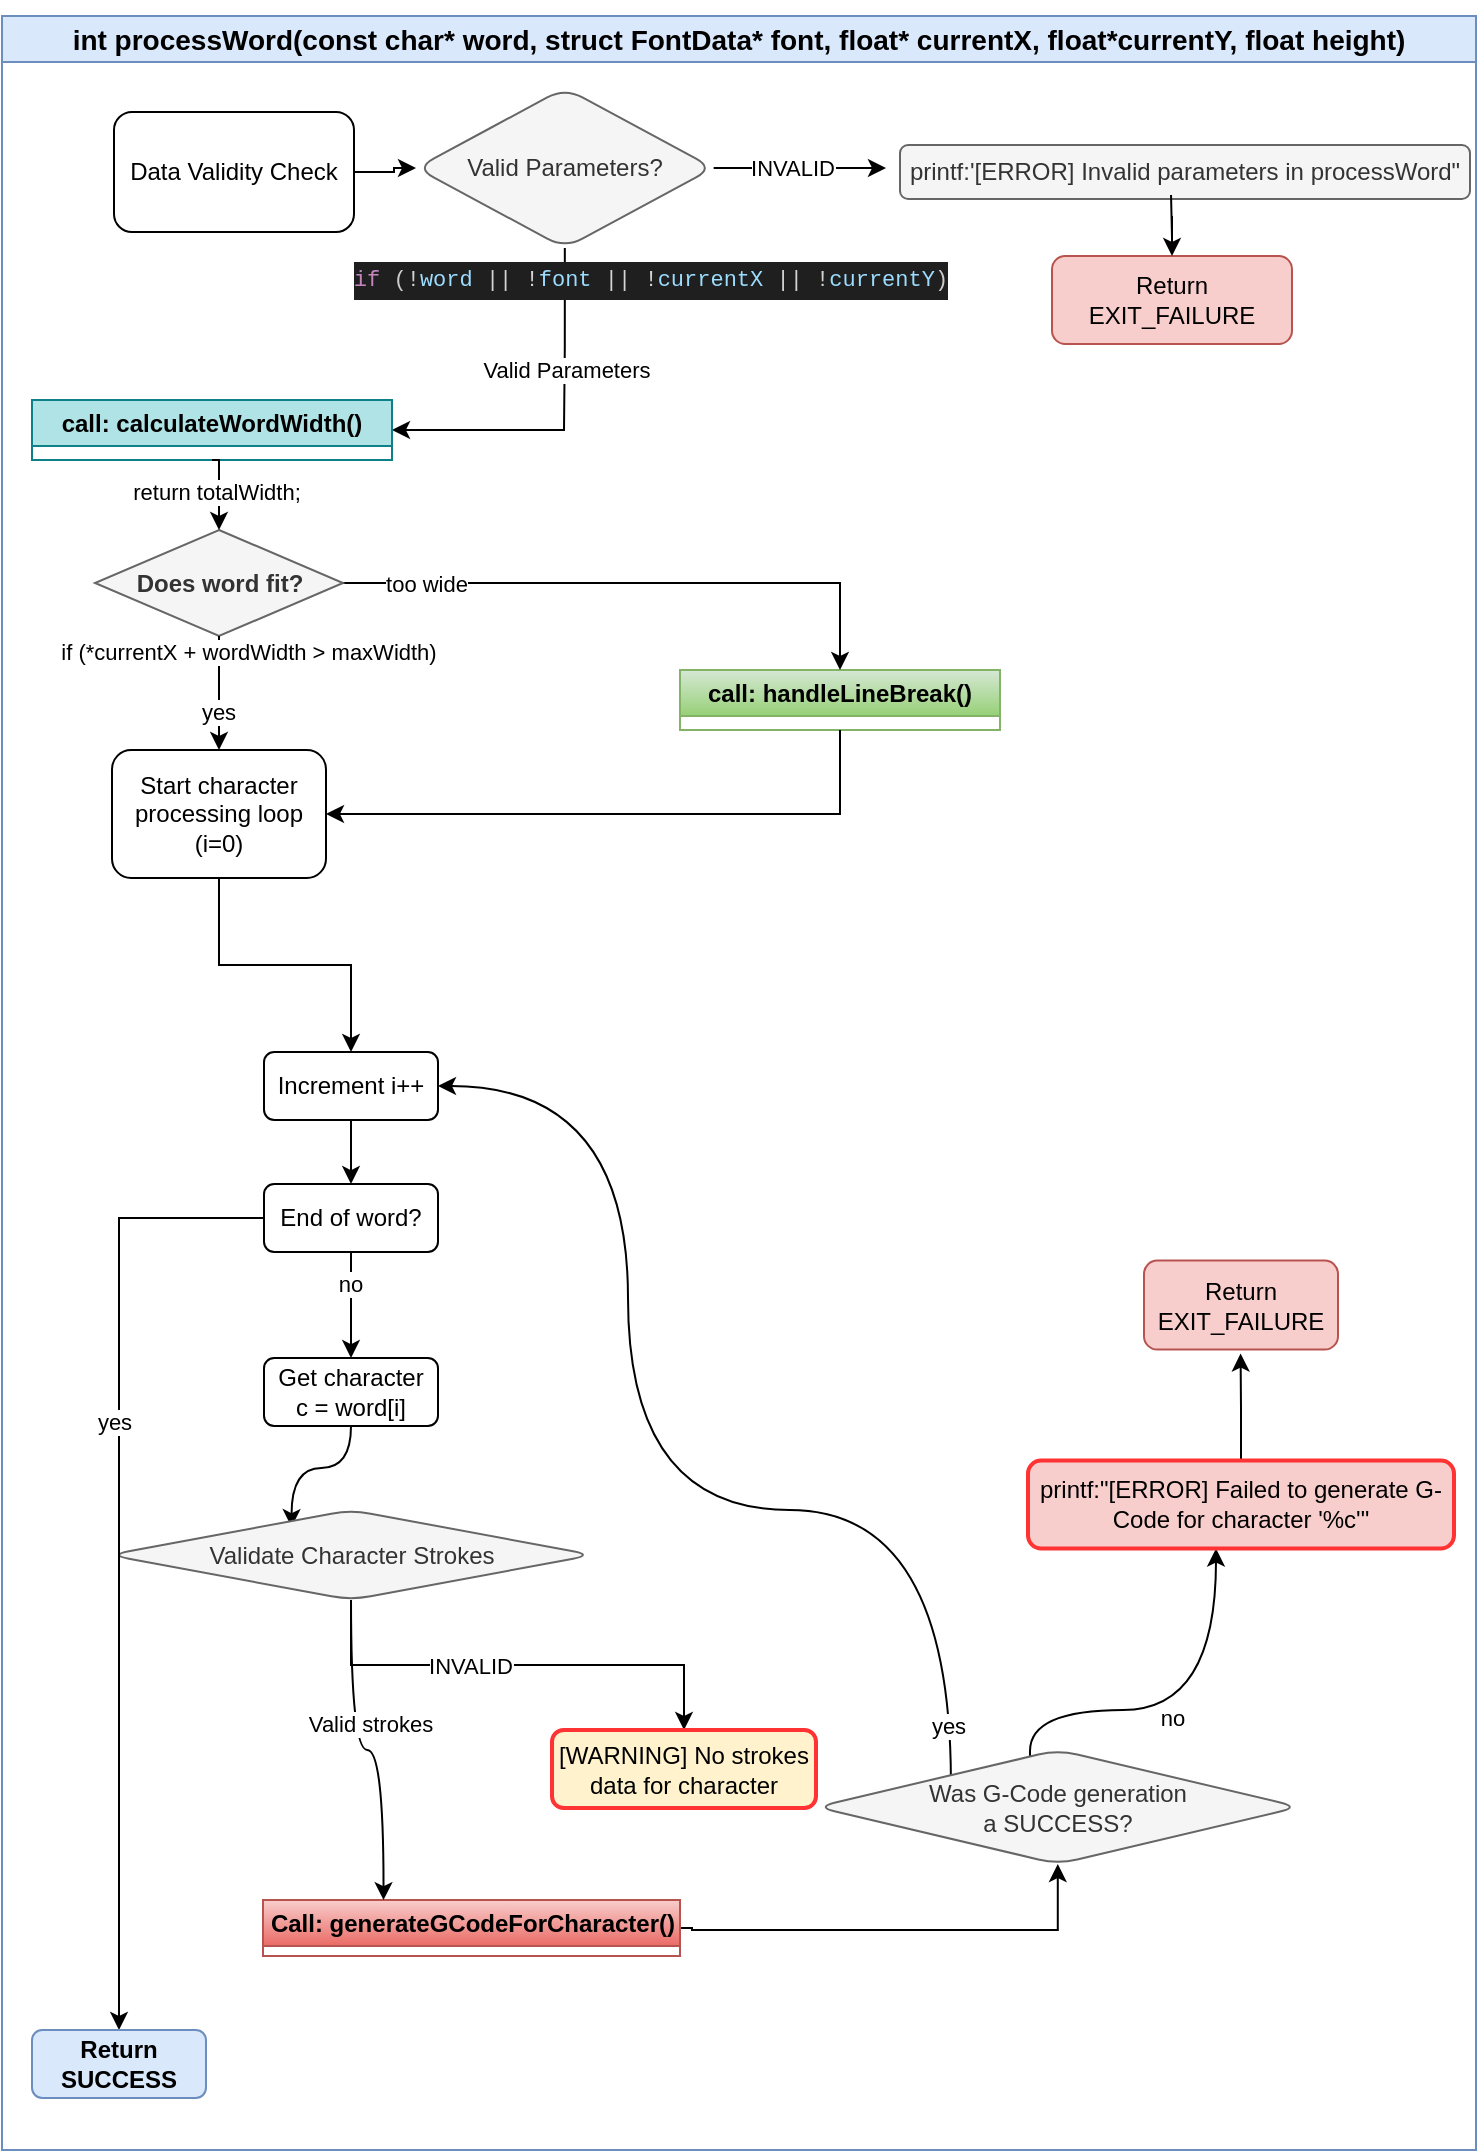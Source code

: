 <mxfile version="25.0.2">
  <diagram id="readFontFile" name="readFontFile">
    <mxGraphModel dx="1105" dy="-414" grid="1" gridSize="10" guides="1" tooltips="1" connect="1" arrows="1" fold="1" page="1" pageScale="1" pageWidth="827" pageHeight="1169" math="0" shadow="0">
      <root>
        <mxCell id="0" />
        <mxCell id="1" parent="0" />
        <mxCell id="29" value="" style="endArrow=classic;html=1;exitX=0;exitY=0.5;entryX=0;entryY=0.5;fontColor=#FFFFFF;" parent="1" edge="1">
          <mxGeometry width="50" height="50" relative="1" as="geometry">
            <Array as="points">
              <mxPoint x="100" y="760" />
              <mxPoint x="100" y="630" />
            </Array>
            <mxPoint x="180" y="790.0" as="targetPoint" />
          </mxGeometry>
        </mxCell>
        <mxCell id="N45lCdFv5BFz4cDKoXhN-30" value="&lt;p class=&quot;MsoNormal&quot;&gt;&lt;span style=&quot;line-height: 110%;&quot;&gt;&lt;font style=&quot;font-size: 14px;&quot;&gt;int processWord(const char* word, struct FontData* font, float* currentX, float*currentY, float height)&lt;/font&gt;&lt;font color=&quot;#4472c4&quot;&gt;&lt;span style=&quot;font-size: 12pt; font-size: 12pt;&quot;&gt;&lt;/span&gt;&lt;/font&gt;&lt;/span&gt;&lt;/p&gt;" style="swimlane;whiteSpace=wrap;html=1;fillColor=#dae8fc;strokeColor=#6c8ebf;" vertex="1" parent="1">
          <mxGeometry x="45" y="1200" width="737" height="1067" as="geometry" />
        </mxCell>
        <mxCell id="N45lCdFv5BFz4cDKoXhN-31" style="edgeStyle=orthogonalEdgeStyle;rounded=0;orthogonalLoop=1;jettySize=auto;html=1;exitX=1;exitY=0.5;exitDx=0;exitDy=0;entryX=0.5;entryY=1;entryDx=0;entryDy=0;" edge="1" parent="N45lCdFv5BFz4cDKoXhN-30" source="N45lCdFv5BFz4cDKoXhN-32" target="N45lCdFv5BFz4cDKoXhN-198">
          <mxGeometry relative="1" as="geometry">
            <mxPoint x="474.519" y="925" as="targetPoint" />
            <Array as="points">
              <mxPoint x="345" y="956" />
              <mxPoint x="528" y="957" />
            </Array>
          </mxGeometry>
        </mxCell>
        <mxCell id="N45lCdFv5BFz4cDKoXhN-32" value="Call: generateGCodeForCharacter()" style="swimlane;whiteSpace=wrap;html=1;fillColor=#f8cecc;strokeColor=#b85450;gradientColor=#ea6b66;" vertex="1" collapsed="1" parent="N45lCdFv5BFz4cDKoXhN-30">
          <mxGeometry x="130.5" y="942" width="208.5" height="28" as="geometry">
            <mxRectangle x="19.5" y="2206" width="673.5" height="820" as="alternateBounds" />
          </mxGeometry>
        </mxCell>
        <mxCell id="N45lCdFv5BFz4cDKoXhN-33" style="edgeStyle=orthogonalEdgeStyle;rounded=0;orthogonalLoop=1;jettySize=auto;html=1;exitX=1;exitY=0.5;exitDx=0;exitDy=0;" edge="1" parent="N45lCdFv5BFz4cDKoXhN-32" source="N45lCdFv5BFz4cDKoXhN-35" target="N45lCdFv5BFz4cDKoXhN-36">
          <mxGeometry relative="1" as="geometry" />
        </mxCell>
        <mxCell id="N45lCdFv5BFz4cDKoXhN-34" value="INVALID" style="edgeLabel;html=1;align=center;verticalAlign=middle;resizable=0;points=[];" vertex="1" connectable="0" parent="N45lCdFv5BFz4cDKoXhN-33">
          <mxGeometry x="-0.153" y="-1" relative="1" as="geometry">
            <mxPoint as="offset" />
          </mxGeometry>
        </mxCell>
        <mxCell id="N45lCdFv5BFz4cDKoXhN-35" value="Valid Parameters?" style="rhombus;whiteSpace=wrap;html=1;rounded=1;" vertex="1" parent="N45lCdFv5BFz4cDKoXhN-32">
          <mxGeometry x="15.71" y="40" width="148.83" height="80" as="geometry" />
        </mxCell>
        <mxCell id="N45lCdFv5BFz4cDKoXhN-36" value="printf([ERROR] Invalid parameters in generateGCodeForCharacter)" style="rounded=1;whiteSpace=wrap;html=1;fillColor=#f5f5f5;strokeColor=#666666;fontColor=#333333;" vertex="1" parent="N45lCdFv5BFz4cDKoXhN-32">
          <mxGeometry x="247.04" y="61.5" width="214.96" height="36" as="geometry" />
        </mxCell>
        <mxCell id="N45lCdFv5BFz4cDKoXhN-37" value="&lt;font style=&quot;font-size: 10px;&quot;&gt;Return EXIT_INVALID_PARAMS&lt;/font&gt;" style="whiteSpace=wrap;html=1;fillColor=#f8cecc;strokeColor=#b85450;rounded=1;" vertex="1" parent="N45lCdFv5BFz4cDKoXhN-32">
          <mxGeometry x="484.5" y="61.5" width="123.96" height="37.75" as="geometry" />
        </mxCell>
        <mxCell id="N45lCdFv5BFz4cDKoXhN-38" value="" style="edgeStyle=orthogonalEdgeStyle;rounded=0;orthogonalLoop=1;jettySize=auto;html=1;exitX=1;exitY=0.5;exitDx=0;exitDy=0;" edge="1" parent="N45lCdFv5BFz4cDKoXhN-32" source="N45lCdFv5BFz4cDKoXhN-36" target="N45lCdFv5BFz4cDKoXhN-37">
          <mxGeometry relative="1" as="geometry">
            <mxPoint x="382.557" y="91.0" as="sourcePoint" />
          </mxGeometry>
        </mxCell>
        <mxCell id="N45lCdFv5BFz4cDKoXhN-39" style="edgeStyle=orthogonalEdgeStyle;rounded=0;orthogonalLoop=1;jettySize=auto;html=1;exitX=1;exitY=0.5;exitDx=0;exitDy=0;" edge="1" parent="N45lCdFv5BFz4cDKoXhN-32" source="N45lCdFv5BFz4cDKoXhN-43" target="N45lCdFv5BFz4cDKoXhN-44">
          <mxGeometry relative="1" as="geometry" />
        </mxCell>
        <mxCell id="N45lCdFv5BFz4cDKoXhN-40" value="INVALID" style="edgeLabel;html=1;align=center;verticalAlign=middle;resizable=0;points=[];" vertex="1" connectable="0" parent="N45lCdFv5BFz4cDKoXhN-39">
          <mxGeometry x="-0.153" y="-1" relative="1" as="geometry">
            <mxPoint as="offset" />
          </mxGeometry>
        </mxCell>
        <mxCell id="N45lCdFv5BFz4cDKoXhN-41" style="edgeStyle=orthogonalEdgeStyle;rounded=0;orthogonalLoop=1;jettySize=auto;html=1;exitX=0.5;exitY=1;exitDx=0;exitDy=0;" edge="1" parent="N45lCdFv5BFz4cDKoXhN-32" source="N45lCdFv5BFz4cDKoXhN-43" target="N45lCdFv5BFz4cDKoXhN-57">
          <mxGeometry relative="1" as="geometry">
            <mxPoint x="90.286" y="374.143" as="targetPoint" />
          </mxGeometry>
        </mxCell>
        <mxCell id="N45lCdFv5BFz4cDKoXhN-42" value="Valid" style="edgeLabel;html=1;align=center;verticalAlign=middle;resizable=0;points=[];" vertex="1" connectable="0" parent="N45lCdFv5BFz4cDKoXhN-41">
          <mxGeometry x="-0.18" relative="1" as="geometry">
            <mxPoint as="offset" />
          </mxGeometry>
        </mxCell>
        <mxCell id="N45lCdFv5BFz4cDKoXhN-43" value="Validate Stroke Data" style="rhombus;whiteSpace=wrap;html=1;rounded=1;" vertex="1" parent="N45lCdFv5BFz4cDKoXhN-32">
          <mxGeometry x="15.71" y="234" width="148.83" height="68" as="geometry" />
        </mxCell>
        <mxCell id="N45lCdFv5BFz4cDKoXhN-44" value="printf([WArNING] No stroke data for charcter &#39;%c)" style="rounded=1;whiteSpace=wrap;html=1;fillColor=#f5f5f5;strokeColor=#666666;fontColor=#333333;" vertex="1" parent="N45lCdFv5BFz4cDKoXhN-32">
          <mxGeometry x="232" y="254.5" width="322" height="27" as="geometry" />
        </mxCell>
        <mxCell id="N45lCdFv5BFz4cDKoXhN-45" value="&lt;font style=&quot;font-size: 10px;&quot;&gt;Return EXIT_NO_STROKE_DATA&lt;/font&gt;" style="whiteSpace=wrap;html=1;fillColor=#f8cecc;strokeColor=#b85450;rounded=1;" vertex="1" parent="N45lCdFv5BFz4cDKoXhN-32">
          <mxGeometry x="488.0" y="302" width="174" height="32.25" as="geometry" />
        </mxCell>
        <mxCell id="N45lCdFv5BFz4cDKoXhN-46" value="" style="edgeStyle=orthogonalEdgeStyle;rounded=0;orthogonalLoop=1;jettySize=auto;html=1;exitX=1;exitY=0.5;exitDx=0;exitDy=0;" edge="1" parent="N45lCdFv5BFz4cDKoXhN-32" source="N45lCdFv5BFz4cDKoXhN-44" target="N45lCdFv5BFz4cDKoXhN-45">
          <mxGeometry relative="1" as="geometry">
            <mxPoint x="386.517" y="279.5" as="sourcePoint" />
            <mxPoint x="598.0" y="268.038" as="targetPoint" />
          </mxGeometry>
        </mxCell>
        <mxCell id="N45lCdFv5BFz4cDKoXhN-47" style="edgeStyle=orthogonalEdgeStyle;rounded=0;orthogonalLoop=1;jettySize=auto;html=1;exitX=0.5;exitY=1;exitDx=0;exitDy=0;entryX=0.501;entryY=0.04;entryDx=0;entryDy=0;entryPerimeter=0;" edge="1" parent="N45lCdFv5BFz4cDKoXhN-32" source="N45lCdFv5BFz4cDKoXhN-51" target="N45lCdFv5BFz4cDKoXhN-43">
          <mxGeometry relative="1" as="geometry" />
        </mxCell>
        <mxCell id="N45lCdFv5BFz4cDKoXhN-48" value="struct CharacterData* charData = &amp;amp;font-&amp;gt;characters[(int)c];" style="edgeLabel;html=1;align=center;verticalAlign=middle;resizable=0;points=[];" vertex="1" connectable="0" parent="N45lCdFv5BFz4cDKoXhN-47">
          <mxGeometry x="-0.305" y="-2" relative="1" as="geometry">
            <mxPoint x="85" y="5" as="offset" />
          </mxGeometry>
        </mxCell>
        <mxCell id="N45lCdFv5BFz4cDKoXhN-49" value="" style="edgeStyle=orthogonalEdgeStyle;rounded=0;orthogonalLoop=1;jettySize=auto;html=1;exitX=0.5;exitY=1;exitDx=0;exitDy=0;entryX=0.501;entryY=0.04;entryDx=0;entryDy=0;entryPerimeter=0;" edge="1" parent="N45lCdFv5BFz4cDKoXhN-32" source="N45lCdFv5BFz4cDKoXhN-35" target="N45lCdFv5BFz4cDKoXhN-51">
          <mxGeometry relative="1" as="geometry">
            <mxPoint x="159" y="4024" as="sourcePoint" />
            <mxPoint x="159" y="4052" as="targetPoint" />
          </mxGeometry>
        </mxCell>
        <mxCell id="N45lCdFv5BFz4cDKoXhN-50" value="Valid" style="edgeLabel;html=1;align=center;verticalAlign=middle;resizable=0;points=[];" vertex="1" connectable="0" parent="N45lCdFv5BFz4cDKoXhN-49">
          <mxGeometry x="-0.439" y="-3" relative="1" as="geometry">
            <mxPoint as="offset" />
          </mxGeometry>
        </mxCell>
        <mxCell id="N45lCdFv5BFz4cDKoXhN-51" value="Get Character&amp;nbsp;&lt;br&gt;Data" style="rounded=1;whiteSpace=wrap;html=1;" vertex="1" parent="N45lCdFv5BFz4cDKoXhN-32">
          <mxGeometry x="46.62" y="154" width="87" height="34" as="geometry" />
        </mxCell>
        <mxCell id="N45lCdFv5BFz4cDKoXhN-52" value="&lt;div style=&quot;color: rgb(204, 204, 204); background-color: rgb(31, 31, 31); font-family: Consolas, &amp;quot;Courier New&amp;quot;, monospace; line-height: 19px; white-space-collapse: preserve;&quot;&gt;&lt;font style=&quot;font-size: 9px;&quot;&gt;&lt;span style=&quot;color: rgb(197, 134, 192);&quot;&gt;if&lt;/span&gt; (&lt;span style=&quot;color: rgb(212, 212, 212);&quot;&gt;!&lt;/span&gt;&lt;span style=&quot;color: rgb(156, 220, 254);&quot;&gt;font&lt;/span&gt; &lt;span style=&quot;color: rgb(212, 212, 212);&quot;&gt;||&lt;/span&gt; &lt;span style=&quot;color: rgb(212, 212, 212);&quot;&gt;!&lt;/span&gt;&lt;span style=&quot;color: rgb(156, 220, 254);&quot;&gt;currentX&lt;/span&gt; &lt;span style=&quot;color: rgb(212, 212, 212);&quot;&gt;||&lt;/span&gt; &lt;span style=&quot;color: rgb(212, 212, 212);&quot;&gt;!&lt;/span&gt;&lt;span style=&quot;color: rgb(156, 220, 254);&quot;&gt;baselineY&lt;/span&gt; &lt;span style=&quot;color: rgb(212, 212, 212);&quot;&gt;||&lt;/span&gt; &lt;span style=&quot;color: rgb(156, 220, 254);&quot;&gt;height&lt;/span&gt; &lt;span style=&quot;color: rgb(212, 212, 212);&quot;&gt;&amp;lt;&lt;/span&gt; &lt;span style=&quot;color: rgb(181, 206, 168);&quot;&gt;4.0f&lt;/span&gt; &lt;span style=&quot;color: rgb(212, 212, 212);&quot;&gt;||&lt;/span&gt; &lt;span style=&quot;color: rgb(156, 220, 254);&quot;&gt;height&lt;/span&gt; &lt;span style=&quot;color: rgb(212, 212, 212);&quot;&gt;&amp;gt;&lt;/span&gt; &lt;span style=&quot;color: rgb(181, 206, 168);&quot;&gt;10.0f&lt;/span&gt;)&lt;/font&gt;&lt;/div&gt;" style="text;html=1;align=center;verticalAlign=middle;resizable=0;points=[];autosize=1;strokeColor=none;fillColor=none;" vertex="1" parent="N45lCdFv5BFz4cDKoXhN-32">
          <mxGeometry x="133.62" y="94" width="374" height="32" as="geometry" />
        </mxCell>
        <mxCell id="N45lCdFv5BFz4cDKoXhN-53" value="&lt;div style=&quot;color: rgb(204, 204, 204); background-color: rgb(31, 31, 31); font-family: Consolas, &amp;quot;Courier New&amp;quot;, monospace; line-height: 19px; white-space-collapse: preserve;&quot;&gt;&lt;font style=&quot;font-size: 10px;&quot;&gt;&lt;span style=&quot;color: rgb(197, 134, 192);&quot;&gt;if&lt;/span&gt; (&lt;span style=&quot;color: rgb(212, 212, 212);&quot;&gt;!&lt;/span&gt;&lt;span style=&quot;color: rgb(156, 220, 254);&quot;&gt;charData&lt;/span&gt; &lt;span style=&quot;color: rgb(212, 212, 212);&quot;&gt;||&lt;/span&gt; &lt;span style=&quot;color: rgb(156, 220, 254);&quot;&gt;charData&lt;/span&gt;-&amp;gt;&lt;span style=&quot;color: rgb(156, 220, 254);&quot;&gt;numStrokes&lt;/span&gt; &lt;span style=&quot;color: rgb(212, 212, 212);&quot;&gt;&amp;lt;=&lt;/span&gt; &lt;span style=&quot;color: rgb(181, 206, 168);&quot;&gt;0&lt;/span&gt;)&lt;/font&gt;&lt;/div&gt;" style="text;html=1;align=center;verticalAlign=middle;resizable=0;points=[];autosize=1;strokeColor=none;fillColor=none;" vertex="1" parent="N45lCdFv5BFz4cDKoXhN-32">
          <mxGeometry x="133.62" y="275" width="254" height="32" as="geometry" />
        </mxCell>
        <mxCell id="N45lCdFv5BFz4cDKoXhN-54" value="" style="edgeStyle=orthogonalEdgeStyle;rounded=0;orthogonalLoop=1;jettySize=auto;html=1;" edge="1" parent="N45lCdFv5BFz4cDKoXhN-32" source="N45lCdFv5BFz4cDKoXhN-57" target="N45lCdFv5BFz4cDKoXhN-60">
          <mxGeometry relative="1" as="geometry" />
        </mxCell>
        <mxCell id="N45lCdFv5BFz4cDKoXhN-55" value="for (int i = 0; i &amp;lt; charData-&amp;gt;numStrokes; i++) { ... }" style="edgeLabel;html=1;align=center;verticalAlign=middle;resizable=0;points=[];" vertex="1" connectable="0" parent="N45lCdFv5BFz4cDKoXhN-54">
          <mxGeometry x="-0.284" y="-1" relative="1" as="geometry">
            <mxPoint x="49" y="33" as="offset" />
          </mxGeometry>
        </mxCell>
        <mxCell id="N45lCdFv5BFz4cDKoXhN-56" value="Loop through each stroke &lt;br&gt;in the character and calculate scaled &lt;br&gt;coordinates for G-code generation" style="edgeLabel;html=1;align=center;verticalAlign=middle;resizable=0;points=[];" vertex="1" connectable="0" parent="N45lCdFv5BFz4cDKoXhN-54">
          <mxGeometry x="-0.437" y="-1" relative="1" as="geometry">
            <mxPoint x="23" y="3" as="offset" />
          </mxGeometry>
        </mxCell>
        <mxCell id="N45lCdFv5BFz4cDKoXhN-57" value="Process Strokes" style="rounded=1;whiteSpace=wrap;html=1;" vertex="1" parent="N45lCdFv5BFz4cDKoXhN-32">
          <mxGeometry x="46.63" y="364" width="92.37" height="34" as="geometry" />
        </mxCell>
        <mxCell id="N45lCdFv5BFz4cDKoXhN-58" value="" style="edgeStyle=orthogonalEdgeStyle;rounded=0;orthogonalLoop=1;jettySize=auto;html=1;" edge="1" parent="N45lCdFv5BFz4cDKoXhN-32" source="N45lCdFv5BFz4cDKoXhN-60" target="N45lCdFv5BFz4cDKoXhN-66">
          <mxGeometry relative="1" as="geometry" />
        </mxCell>
        <mxCell id="N45lCdFv5BFz4cDKoXhN-59" value="sprintf(buffer, &quot;G1 X%.2f Y%.2f ...&quot;);" style="edgeLabel;html=1;align=center;verticalAlign=middle;resizable=0;points=[];" vertex="1" connectable="0" parent="N45lCdFv5BFz4cDKoXhN-58">
          <mxGeometry x="-0.123" y="-2" relative="1" as="geometry">
            <mxPoint as="offset" />
          </mxGeometry>
        </mxCell>
        <mxCell id="N45lCdFv5BFz4cDKoXhN-60" value="Generate G-Code Command" style="whiteSpace=wrap;html=1;rounded=1;" vertex="1" parent="N45lCdFv5BFz4cDKoXhN-32">
          <mxGeometry x="32.82" y="491" width="120" height="44" as="geometry" />
        </mxCell>
        <mxCell id="N45lCdFv5BFz4cDKoXhN-61" value="" style="edgeStyle=orthogonalEdgeStyle;rounded=0;orthogonalLoop=1;jettySize=auto;html=1;" edge="1" parent="N45lCdFv5BFz4cDKoXhN-32" source="N45lCdFv5BFz4cDKoXhN-66" target="N45lCdFv5BFz4cDKoXhN-69">
          <mxGeometry relative="1" as="geometry" />
        </mxCell>
        <mxCell id="N45lCdFv5BFz4cDKoXhN-62" value="if (currentPenState != stroke-&amp;gt;penDown)" style="edgeLabel;html=1;align=center;verticalAlign=middle;resizable=0;points=[];" vertex="1" connectable="0" parent="N45lCdFv5BFz4cDKoXhN-61">
          <mxGeometry x="-0.194" relative="1" as="geometry">
            <mxPoint x="23" y="8" as="offset" />
          </mxGeometry>
        </mxCell>
        <mxCell id="N45lCdFv5BFz4cDKoXhN-63" value="yes" style="edgeLabel;html=1;align=center;verticalAlign=middle;resizable=0;points=[];" vertex="1" connectable="0" parent="N45lCdFv5BFz4cDKoXhN-61">
          <mxGeometry x="-0.58" y="3" relative="1" as="geometry">
            <mxPoint as="offset" />
          </mxGeometry>
        </mxCell>
        <mxCell id="N45lCdFv5BFz4cDKoXhN-64" style="edgeStyle=orthogonalEdgeStyle;rounded=0;orthogonalLoop=1;jettySize=auto;html=1;exitX=1;exitY=0.5;exitDx=0;exitDy=0;" edge="1" parent="N45lCdFv5BFz4cDKoXhN-32" source="N45lCdFv5BFz4cDKoXhN-66" target="N45lCdFv5BFz4cDKoXhN-73">
          <mxGeometry relative="1" as="geometry" />
        </mxCell>
        <mxCell id="N45lCdFv5BFz4cDKoXhN-65" value="no" style="edgeLabel;html=1;align=center;verticalAlign=middle;resizable=0;points=[];" vertex="1" connectable="0" parent="N45lCdFv5BFz4cDKoXhN-64">
          <mxGeometry x="-0.168" y="-2" relative="1" as="geometry">
            <mxPoint as="offset" />
          </mxGeometry>
        </mxCell>
        <mxCell id="N45lCdFv5BFz4cDKoXhN-66" value="Pen State Changed?" style="rhombus;whiteSpace=wrap;html=1;rounded=1;" vertex="1" parent="N45lCdFv5BFz4cDKoXhN-32">
          <mxGeometry x="15.23" y="592" width="155.18" height="56" as="geometry" />
        </mxCell>
        <mxCell id="N45lCdFv5BFz4cDKoXhN-67" style="edgeStyle=orthogonalEdgeStyle;rounded=0;orthogonalLoop=1;jettySize=auto;html=1;exitX=1;exitY=0.5;exitDx=0;exitDy=0;entryX=0.5;entryY=1;entryDx=0;entryDy=0;" edge="1" parent="N45lCdFv5BFz4cDKoXhN-32" source="N45lCdFv5BFz4cDKoXhN-69" target="N45lCdFv5BFz4cDKoXhN-73">
          <mxGeometry relative="1" as="geometry">
            <mxPoint x="442" y="695" as="targetPoint" />
          </mxGeometry>
        </mxCell>
        <mxCell id="N45lCdFv5BFz4cDKoXhN-68" value="sprintf(buffer, &quot;S%d\n&quot;, stroke-&amp;gt;penDown ? 1000 : 0);" style="edgeLabel;html=1;align=center;verticalAlign=middle;resizable=0;points=[];" vertex="1" connectable="0" parent="N45lCdFv5BFz4cDKoXhN-67">
          <mxGeometry x="-0.116" y="2" relative="1" as="geometry">
            <mxPoint x="7" y="19" as="offset" />
          </mxGeometry>
        </mxCell>
        <mxCell id="N45lCdFv5BFz4cDKoXhN-69" value="Print Pen Command" style="whiteSpace=wrap;html=1;rounded=1;" vertex="1" parent="N45lCdFv5BFz4cDKoXhN-32">
          <mxGeometry x="46.62" y="711" width="92.18" height="35" as="geometry" />
        </mxCell>
        <mxCell id="N45lCdFv5BFz4cDKoXhN-70" style="edgeStyle=orthogonalEdgeStyle;rounded=0;orthogonalLoop=1;jettySize=auto;html=1;exitX=0.5;exitY=0;exitDx=0;exitDy=0;entryX=1;entryY=0.5;entryDx=0;entryDy=0;" edge="1" parent="N45lCdFv5BFz4cDKoXhN-32" source="N45lCdFv5BFz4cDKoXhN-73" target="N45lCdFv5BFz4cDKoXhN-57">
          <mxGeometry relative="1" as="geometry" />
        </mxCell>
        <mxCell id="N45lCdFv5BFz4cDKoXhN-71" style="edgeStyle=orthogonalEdgeStyle;rounded=0;orthogonalLoop=1;jettySize=auto;html=1;exitX=1;exitY=0.5;exitDx=0;exitDy=0;entryX=0;entryY=0.5;entryDx=0;entryDy=0;" edge="1" parent="N45lCdFv5BFz4cDKoXhN-32" source="N45lCdFv5BFz4cDKoXhN-73" target="N45lCdFv5BFz4cDKoXhN-76">
          <mxGeometry relative="1" as="geometry">
            <mxPoint x="537" y="620" as="targetPoint" />
          </mxGeometry>
        </mxCell>
        <mxCell id="N45lCdFv5BFz4cDKoXhN-72" value="no more strokes" style="edgeLabel;html=1;align=center;verticalAlign=middle;resizable=0;points=[];" vertex="1" connectable="0" parent="N45lCdFv5BFz4cDKoXhN-71">
          <mxGeometry x="0.006" y="-2" relative="1" as="geometry">
            <mxPoint as="offset" />
          </mxGeometry>
        </mxCell>
        <mxCell id="N45lCdFv5BFz4cDKoXhN-73" value="Next Stroke" style="whiteSpace=wrap;html=1;rounded=1;" vertex="1" parent="N45lCdFv5BFz4cDKoXhN-32">
          <mxGeometry x="331" y="602.5" width="92.18" height="35" as="geometry" />
        </mxCell>
        <mxCell id="N45lCdFv5BFz4cDKoXhN-74" style="edgeStyle=orthogonalEdgeStyle;rounded=0;orthogonalLoop=1;jettySize=auto;html=1;exitX=0.5;exitY=1;exitDx=0;exitDy=0;entryX=0.5;entryY=0;entryDx=0;entryDy=0;" edge="1" parent="N45lCdFv5BFz4cDKoXhN-32" source="N45lCdFv5BFz4cDKoXhN-76" target="N45lCdFv5BFz4cDKoXhN-77">
          <mxGeometry relative="1" as="geometry">
            <mxPoint x="549.62" y="856.5" as="targetPoint" />
          </mxGeometry>
        </mxCell>
        <mxCell id="N45lCdFv5BFz4cDKoXhN-75" value="*currentX += characterWidth + (scale * 1.0f);" style="edgeLabel;html=1;align=center;verticalAlign=middle;resizable=0;points=[];" vertex="1" connectable="0" parent="N45lCdFv5BFz4cDKoXhN-74">
          <mxGeometry x="-0.476" y="3" relative="1" as="geometry">
            <mxPoint x="2" y="15" as="offset" />
          </mxGeometry>
        </mxCell>
        <mxCell id="N45lCdFv5BFz4cDKoXhN-76" value="Update X position" style="whiteSpace=wrap;html=1;rounded=1;" vertex="1" parent="N45lCdFv5BFz4cDKoXhN-32">
          <mxGeometry x="498.62" y="680" width="103" height="35" as="geometry" />
        </mxCell>
        <mxCell id="N45lCdFv5BFz4cDKoXhN-77" value="&lt;b&gt;Return SUCCESS&lt;/b&gt;" style="whiteSpace=wrap;html=1;rounded=1;fillColor=#dae8fc;strokeColor=#6c8ebf;" vertex="1" parent="N45lCdFv5BFz4cDKoXhN-32">
          <mxGeometry x="498.62" y="780.5" width="103" height="35" as="geometry" />
        </mxCell>
        <mxCell id="N45lCdFv5BFz4cDKoXhN-78" value="call: handleLineBreak()" style="swimlane;whiteSpace=wrap;html=1;fillColor=#d5e8d4;strokeColor=#82b366;gradientColor=#97d077;" vertex="1" collapsed="1" parent="N45lCdFv5BFz4cDKoXhN-30">
          <mxGeometry x="339" y="327" width="160" height="30" as="geometry">
            <mxRectangle x="209" y="1090" width="515" height="507" as="alternateBounds" />
          </mxGeometry>
        </mxCell>
        <mxCell id="N45lCdFv5BFz4cDKoXhN-79" style="edgeStyle=orthogonalEdgeStyle;rounded=0;orthogonalLoop=1;jettySize=auto;html=1;exitX=1;exitY=0.5;exitDx=0;exitDy=0;" edge="1" parent="N45lCdFv5BFz4cDKoXhN-78" source="N45lCdFv5BFz4cDKoXhN-83" target="N45lCdFv5BFz4cDKoXhN-84">
          <mxGeometry relative="1" as="geometry" />
        </mxCell>
        <mxCell id="N45lCdFv5BFz4cDKoXhN-80" value="INVALID" style="edgeLabel;html=1;align=center;verticalAlign=middle;resizable=0;points=[];" vertex="1" connectable="0" parent="N45lCdFv5BFz4cDKoXhN-79">
          <mxGeometry x="-0.153" y="-1" relative="1" as="geometry">
            <mxPoint as="offset" />
          </mxGeometry>
        </mxCell>
        <mxCell id="N45lCdFv5BFz4cDKoXhN-81" value="" style="edgeStyle=orthogonalEdgeStyle;rounded=0;orthogonalLoop=1;jettySize=auto;html=1;" edge="1" parent="N45lCdFv5BFz4cDKoXhN-78" source="N45lCdFv5BFz4cDKoXhN-83" target="N45lCdFv5BFz4cDKoXhN-90">
          <mxGeometry relative="1" as="geometry" />
        </mxCell>
        <mxCell id="N45lCdFv5BFz4cDKoXhN-82" value="Valid" style="edgeLabel;html=1;align=center;verticalAlign=middle;resizable=0;points=[];" vertex="1" connectable="0" parent="N45lCdFv5BFz4cDKoXhN-81">
          <mxGeometry x="-0.362" y="-1" relative="1" as="geometry">
            <mxPoint as="offset" />
          </mxGeometry>
        </mxCell>
        <mxCell id="N45lCdFv5BFz4cDKoXhN-83" value="&lt;br&gt;Valid currentX and currentY Parameters?" style="rhombus;whiteSpace=wrap;html=1;rounded=1;" vertex="1" parent="N45lCdFv5BFz4cDKoXhN-78">
          <mxGeometry y="28" width="175" height="78" as="geometry" />
        </mxCell>
        <mxCell id="N45lCdFv5BFz4cDKoXhN-84" value="&lt;font style=&quot;font-size: 10px;&quot;&gt;printf([ERROR] Invalid parameters in handleLineBreak)&lt;/font&gt;" style="rounded=1;whiteSpace=wrap;html=1;fillColor=#f5f5f5;strokeColor=#666666;fontColor=#333333;" vertex="1" parent="N45lCdFv5BFz4cDKoXhN-78">
          <mxGeometry x="230" y="54.5" width="257" height="27" as="geometry" />
        </mxCell>
        <mxCell id="N45lCdFv5BFz4cDKoXhN-85" value="Return&lt;br&gt;ERROR_INVALID_PARAM" style="whiteSpace=wrap;html=1;fillColor=#f8cecc;strokeColor=#b85450;rounded=1;" vertex="1" parent="N45lCdFv5BFz4cDKoXhN-78">
          <mxGeometry x="282.5" y="108" width="152" height="44.5" as="geometry" />
        </mxCell>
        <mxCell id="N45lCdFv5BFz4cDKoXhN-86" value="" style="edgeStyle=orthogonalEdgeStyle;rounded=0;orthogonalLoop=1;jettySize=auto;html=1;" edge="1" parent="N45lCdFv5BFz4cDKoXhN-78" source="N45lCdFv5BFz4cDKoXhN-84" target="N45lCdFv5BFz4cDKoXhN-85">
          <mxGeometry relative="1" as="geometry">
            <mxPoint x="385.687" y="67.0" as="sourcePoint" />
          </mxGeometry>
        </mxCell>
        <mxCell id="N45lCdFv5BFz4cDKoXhN-87" value="Return ERROR_OUT_OF_BOUNDS" style="whiteSpace=wrap;html=1;fillColor=#f8cecc;strokeColor=#b85450;rounded=1;" vertex="1" parent="N45lCdFv5BFz4cDKoXhN-78">
          <mxGeometry x="256" y="362" width="170" height="44.5" as="geometry" />
        </mxCell>
        <mxCell id="N45lCdFv5BFz4cDKoXhN-88" value="" style="edgeStyle=orthogonalEdgeStyle;rounded=0;orthogonalLoop=1;jettySize=auto;html=1;" edge="1" parent="N45lCdFv5BFz4cDKoXhN-78" source="N45lCdFv5BFz4cDKoXhN-90" target="N45lCdFv5BFz4cDKoXhN-93">
          <mxGeometry relative="1" as="geometry" />
        </mxCell>
        <mxCell id="N45lCdFv5BFz4cDKoXhN-89" value="*currentX = 0.0f" style="edgeLabel;html=1;align=center;verticalAlign=middle;resizable=0;points=[];" vertex="1" connectable="0" parent="N45lCdFv5BFz4cDKoXhN-88">
          <mxGeometry x="-0.2" y="-1" relative="1" as="geometry">
            <mxPoint y="2" as="offset" />
          </mxGeometry>
        </mxCell>
        <mxCell id="N45lCdFv5BFz4cDKoXhN-90" value="Reset X Position" style="whiteSpace=wrap;html=1;rounded=1;" vertex="1" parent="N45lCdFv5BFz4cDKoXhN-78">
          <mxGeometry x="39.25" y="137" width="96.5" height="36" as="geometry" />
        </mxCell>
        <mxCell id="N45lCdFv5BFz4cDKoXhN-91" value="" style="edgeStyle=orthogonalEdgeStyle;rounded=0;orthogonalLoop=1;jettySize=auto;html=1;" edge="1" parent="N45lCdFv5BFz4cDKoXhN-78" source="N45lCdFv5BFz4cDKoXhN-93" target="N45lCdFv5BFz4cDKoXhN-97">
          <mxGeometry relative="1" as="geometry">
            <mxPoint x="87.505" y="308.5" as="targetPoint" />
          </mxGeometry>
        </mxCell>
        <mxCell id="N45lCdFv5BFz4cDKoXhN-92" value="*currentY -= LINE_SPACING + *height;" style="edgeLabel;html=1;align=center;verticalAlign=middle;resizable=0;points=[];" vertex="1" connectable="0" parent="N45lCdFv5BFz4cDKoXhN-91">
          <mxGeometry x="-0.128" y="-1" relative="1" as="geometry">
            <mxPoint x="21" y="1" as="offset" />
          </mxGeometry>
        </mxCell>
        <mxCell id="N45lCdFv5BFz4cDKoXhN-93" value="&lt;table&gt;&lt;tbody&gt;&lt;tr&gt;&lt;td&gt;&lt;strong&gt;&lt;/strong&gt;&lt;/td&gt;&lt;/tr&gt;&lt;/tbody&gt;&lt;/table&gt;&lt;table&gt;&lt;tbody&gt;&lt;tr&gt;&lt;td&gt;Move Y Position&lt;/td&gt;&lt;/tr&gt;&lt;/tbody&gt;&lt;/table&gt;" style="whiteSpace=wrap;html=1;rounded=1;" vertex="1" parent="N45lCdFv5BFz4cDKoXhN-78">
          <mxGeometry x="33.13" y="209" width="108.75" height="33" as="geometry" />
        </mxCell>
        <mxCell id="N45lCdFv5BFz4cDKoXhN-94" style="edgeStyle=orthogonalEdgeStyle;rounded=0;orthogonalLoop=1;jettySize=auto;html=1;" edge="1" parent="N45lCdFv5BFz4cDKoXhN-78" source="N45lCdFv5BFz4cDKoXhN-98" target="N45lCdFv5BFz4cDKoXhN-87">
          <mxGeometry relative="1" as="geometry">
            <mxPoint x="194.429" y="323.143" as="targetPoint" />
          </mxGeometry>
        </mxCell>
        <mxCell id="N45lCdFv5BFz4cDKoXhN-95" value="" style="edgeStyle=orthogonalEdgeStyle;rounded=0;orthogonalLoop=1;jettySize=auto;html=1;" edge="1" parent="N45lCdFv5BFz4cDKoXhN-78" source="N45lCdFv5BFz4cDKoXhN-97" target="N45lCdFv5BFz4cDKoXhN-101">
          <mxGeometry relative="1" as="geometry" />
        </mxCell>
        <mxCell id="N45lCdFv5BFz4cDKoXhN-96" value="if (*currentY &amp;lt; MIN_Y)" style="edgeLabel;html=1;align=center;verticalAlign=middle;resizable=0;points=[];" vertex="1" connectable="0" parent="N45lCdFv5BFz4cDKoXhN-95">
          <mxGeometry x="-0.229" y="-1" relative="1" as="geometry">
            <mxPoint as="offset" />
          </mxGeometry>
        </mxCell>
        <mxCell id="N45lCdFv5BFz4cDKoXhN-97" value="Valid Y Position?" style="rhombus;whiteSpace=wrap;html=1;rounded=1;" vertex="1" parent="N45lCdFv5BFz4cDKoXhN-78">
          <mxGeometry x="24.51" y="296" width="125.99" height="54" as="geometry" />
        </mxCell>
        <mxCell id="N45lCdFv5BFz4cDKoXhN-98" value="printf([ERROR] Invalid parameters in handleLineBreak)" style="rounded=1;whiteSpace=wrap;html=1;fillColor=#f5f5f5;strokeColor=#666666;fontColor=#333333;" vertex="1" parent="N45lCdFv5BFz4cDKoXhN-78">
          <mxGeometry x="180" y="309.5" width="322" height="27" as="geometry" />
        </mxCell>
        <mxCell id="N45lCdFv5BFz4cDKoXhN-99" value="" style="edgeStyle=orthogonalEdgeStyle;rounded=0;orthogonalLoop=1;jettySize=auto;html=1;exitX=1;exitY=0.5;exitDx=0;exitDy=0;" edge="1" parent="N45lCdFv5BFz4cDKoXhN-78" source="N45lCdFv5BFz4cDKoXhN-97" target="N45lCdFv5BFz4cDKoXhN-98">
          <mxGeometry relative="1" as="geometry">
            <mxPoint x="487.429" y="3645.143" as="targetPoint" />
            <mxPoint x="444" y="3645" as="sourcePoint" />
          </mxGeometry>
        </mxCell>
        <mxCell id="N45lCdFv5BFz4cDKoXhN-100" value="no" style="edgeLabel;html=1;align=center;verticalAlign=middle;resizable=0;points=[];" vertex="1" connectable="0" parent="N45lCdFv5BFz4cDKoXhN-99">
          <mxGeometry x="0.354" y="-1" relative="1" as="geometry">
            <mxPoint x="-5" y="-1" as="offset" />
          </mxGeometry>
        </mxCell>
        <mxCell id="N45lCdFv5BFz4cDKoXhN-101" value="&lt;b&gt;Return SUCCESS&lt;/b&gt;" style="whiteSpace=wrap;html=1;rounded=1;fillColor=#dae8fc;strokeColor=#6c8ebf;strokeWidth=2;" vertex="1" parent="N45lCdFv5BFz4cDKoXhN-78">
          <mxGeometry x="27.49" y="398" width="116.51" height="37" as="geometry" />
        </mxCell>
        <mxCell id="N45lCdFv5BFz4cDKoXhN-102" style="edgeStyle=orthogonalEdgeStyle;rounded=0;orthogonalLoop=1;jettySize=auto;html=1;exitX=1;exitY=0.5;exitDx=0;exitDy=0;" edge="1" parent="N45lCdFv5BFz4cDKoXhN-30" source="N45lCdFv5BFz4cDKoXhN-105" target="N45lCdFv5BFz4cDKoXhN-78">
          <mxGeometry relative="1" as="geometry" />
        </mxCell>
        <mxCell id="N45lCdFv5BFz4cDKoXhN-103" value="too wide" style="edgeLabel;html=1;align=center;verticalAlign=middle;resizable=0;points=[];" vertex="1" connectable="0" parent="N45lCdFv5BFz4cDKoXhN-102">
          <mxGeometry x="-0.82" y="-1" relative="1" as="geometry">
            <mxPoint x="15" y="-1" as="offset" />
          </mxGeometry>
        </mxCell>
        <mxCell id="N45lCdFv5BFz4cDKoXhN-104" style="edgeStyle=orthogonalEdgeStyle;rounded=0;orthogonalLoop=1;jettySize=auto;html=1;exitX=0.5;exitY=1;exitDx=0;exitDy=0;" edge="1" parent="N45lCdFv5BFz4cDKoXhN-30" source="N45lCdFv5BFz4cDKoXhN-170" target="N45lCdFv5BFz4cDKoXhN-177">
          <mxGeometry relative="1" as="geometry">
            <mxPoint x="165" y="579" as="targetPoint" />
          </mxGeometry>
        </mxCell>
        <mxCell id="N45lCdFv5BFz4cDKoXhN-105" value="&lt;b&gt;Does word fit?&lt;/b&gt;" style="rhombus;whiteSpace=wrap;html=1;fillColor=#f5f5f5;strokeColor=#666666;fontColor=#333333;" vertex="1" parent="N45lCdFv5BFz4cDKoXhN-30">
          <mxGeometry x="46.5" y="257.0" width="124" height="53" as="geometry" />
        </mxCell>
        <mxCell id="N45lCdFv5BFz4cDKoXhN-106" value="printf:&#39;[ERROR] Invalid parameters in processWord&quot;" style="rounded=1;whiteSpace=wrap;html=1;fillColor=#f5f5f5;strokeColor=#666666;fontColor=#333333;" vertex="1" parent="N45lCdFv5BFz4cDKoXhN-30">
          <mxGeometry x="449" y="64.5" width="285" height="27" as="geometry" />
        </mxCell>
        <mxCell id="N45lCdFv5BFz4cDKoXhN-107" style="edgeStyle=orthogonalEdgeStyle;rounded=0;orthogonalLoop=1;jettySize=auto;html=1;exitX=0.5;exitY=1;exitDx=0;exitDy=0;" edge="1" parent="N45lCdFv5BFz4cDKoXhN-30" source="N45lCdFv5BFz4cDKoXhN-110" target="N45lCdFv5BFz4cDKoXhN-117">
          <mxGeometry relative="1" as="geometry">
            <mxPoint x="281" y="192" as="targetPoint" />
            <Array as="points">
              <mxPoint x="281" y="166" />
              <mxPoint x="281" y="166" />
            </Array>
          </mxGeometry>
        </mxCell>
        <mxCell id="N45lCdFv5BFz4cDKoXhN-108" value="Valid Parameters" style="edgeLabel;html=1;align=center;verticalAlign=middle;resizable=0;points=[];" vertex="1" connectable="0" parent="N45lCdFv5BFz4cDKoXhN-107">
          <mxGeometry x="0.317" y="1" relative="1" as="geometry">
            <mxPoint x="26" y="-31" as="offset" />
          </mxGeometry>
        </mxCell>
        <mxCell id="N45lCdFv5BFz4cDKoXhN-109" value="Data Validity Check" style="rounded=1;whiteSpace=wrap;html=1;" vertex="1" parent="N45lCdFv5BFz4cDKoXhN-30">
          <mxGeometry x="56.0" y="48" width="120" height="60" as="geometry" />
        </mxCell>
        <mxCell id="N45lCdFv5BFz4cDKoXhN-110" value="Valid Parameters?" style="rhombus;whiteSpace=wrap;html=1;rounded=1;fillColor=#f5f5f5;fontColor=#333333;strokeColor=#666666;" vertex="1" parent="N45lCdFv5BFz4cDKoXhN-30">
          <mxGeometry x="207" y="36" width="148.83" height="80" as="geometry" />
        </mxCell>
        <mxCell id="N45lCdFv5BFz4cDKoXhN-111" value="" style="edgeStyle=orthogonalEdgeStyle;rounded=0;orthogonalLoop=1;jettySize=auto;html=1;" edge="1" parent="N45lCdFv5BFz4cDKoXhN-30" source="N45lCdFv5BFz4cDKoXhN-109" target="N45lCdFv5BFz4cDKoXhN-110">
          <mxGeometry relative="1" as="geometry" />
        </mxCell>
        <mxCell id="N45lCdFv5BFz4cDKoXhN-112" style="edgeStyle=orthogonalEdgeStyle;rounded=0;orthogonalLoop=1;jettySize=auto;html=1;exitX=1;exitY=0.5;exitDx=0;exitDy=0;" edge="1" parent="N45lCdFv5BFz4cDKoXhN-30" source="N45lCdFv5BFz4cDKoXhN-110">
          <mxGeometry relative="1" as="geometry">
            <mxPoint x="442.0" y="76.0" as="targetPoint" />
          </mxGeometry>
        </mxCell>
        <mxCell id="N45lCdFv5BFz4cDKoXhN-113" value="INVALID" style="edgeLabel;html=1;align=center;verticalAlign=middle;resizable=0;points=[];" vertex="1" connectable="0" parent="N45lCdFv5BFz4cDKoXhN-112">
          <mxGeometry x="-0.112" relative="1" as="geometry">
            <mxPoint as="offset" />
          </mxGeometry>
        </mxCell>
        <mxCell id="N45lCdFv5BFz4cDKoXhN-114" value="Return EXIT_FAILURE" style="whiteSpace=wrap;html=1;fillColor=#f8cecc;strokeColor=#b85450;rounded=1;" vertex="1" parent="N45lCdFv5BFz4cDKoXhN-30">
          <mxGeometry x="525" y="120" width="120" height="44" as="geometry" />
        </mxCell>
        <mxCell id="N45lCdFv5BFz4cDKoXhN-115" value="" style="edgeStyle=orthogonalEdgeStyle;rounded=0;orthogonalLoop=1;jettySize=auto;html=1;" edge="1" parent="N45lCdFv5BFz4cDKoXhN-30" target="N45lCdFv5BFz4cDKoXhN-114">
          <mxGeometry relative="1" as="geometry">
            <mxPoint x="584.517" y="89.5" as="sourcePoint" />
          </mxGeometry>
        </mxCell>
        <mxCell id="N45lCdFv5BFz4cDKoXhN-116" value="&lt;div style=&quot;color: rgb(204, 204, 204); background-color: rgb(31, 31, 31); font-family: Consolas, &amp;quot;Courier New&amp;quot;, monospace; line-height: 19px; white-space-collapse: preserve;&quot;&gt;&lt;font style=&quot;font-size: 11px;&quot;&gt;&lt;span style=&quot;color: rgb(197, 134, 192);&quot;&gt;if&lt;/span&gt; (&lt;span style=&quot;color: rgb(212, 212, 212);&quot;&gt;!&lt;/span&gt;&lt;span style=&quot;color: rgb(156, 220, 254);&quot;&gt;word&lt;/span&gt; &lt;span style=&quot;color: rgb(212, 212, 212);&quot;&gt;||&lt;/span&gt; &lt;span style=&quot;color: rgb(212, 212, 212);&quot;&gt;!&lt;/span&gt;&lt;span style=&quot;color: rgb(156, 220, 254);&quot;&gt;font&lt;/span&gt; &lt;span style=&quot;color: rgb(212, 212, 212);&quot;&gt;||&lt;/span&gt; &lt;span style=&quot;color: rgb(212, 212, 212);&quot;&gt;!&lt;/span&gt;&lt;span style=&quot;color: rgb(156, 220, 254);&quot;&gt;currentX&lt;/span&gt; &lt;span style=&quot;color: rgb(212, 212, 212);&quot;&gt;||&lt;/span&gt; &lt;span style=&quot;color: rgb(212, 212, 212);&quot;&gt;!&lt;/span&gt;&lt;span style=&quot;color: rgb(156, 220, 254);&quot;&gt;currentY&lt;/span&gt;)&lt;/font&gt;&lt;/div&gt;" style="text;html=1;align=center;verticalAlign=middle;resizable=0;points=[];autosize=1;strokeColor=none;fillColor=none;" vertex="1" parent="N45lCdFv5BFz4cDKoXhN-30">
          <mxGeometry x="178.5" y="116" width="290" height="32" as="geometry" />
        </mxCell>
        <mxCell id="N45lCdFv5BFz4cDKoXhN-117" value="call: calculateWordWidth()" style="swimlane;whiteSpace=wrap;html=1;fillColor=#b0e3e6;strokeColor=#0e8088;" vertex="1" collapsed="1" parent="N45lCdFv5BFz4cDKoXhN-30">
          <mxGeometry x="15" y="192" width="180" height="30" as="geometry">
            <mxRectangle x="15" y="192" width="691" height="756" as="alternateBounds" />
          </mxGeometry>
        </mxCell>
        <mxCell id="N45lCdFv5BFz4cDKoXhN-118" style="edgeStyle=orthogonalEdgeStyle;rounded=0;orthogonalLoop=1;jettySize=auto;html=1;exitX=1;exitY=0.5;exitDx=0;exitDy=0;" edge="1" parent="N45lCdFv5BFz4cDKoXhN-117" source="N45lCdFv5BFz4cDKoXhN-120" target="N45lCdFv5BFz4cDKoXhN-121">
          <mxGeometry relative="1" as="geometry" />
        </mxCell>
        <mxCell id="N45lCdFv5BFz4cDKoXhN-119" value="INVALID" style="edgeLabel;html=1;align=center;verticalAlign=middle;resizable=0;points=[];" vertex="1" connectable="0" parent="N45lCdFv5BFz4cDKoXhN-118">
          <mxGeometry x="-0.153" y="-1" relative="1" as="geometry">
            <mxPoint as="offset" />
          </mxGeometry>
        </mxCell>
        <mxCell id="N45lCdFv5BFz4cDKoXhN-120" value="Valid Parameters?" style="rhombus;whiteSpace=wrap;html=1;rounded=1;" vertex="1" parent="N45lCdFv5BFz4cDKoXhN-117">
          <mxGeometry x="7.67" y="23" width="148.83" height="80" as="geometry" />
        </mxCell>
        <mxCell id="N45lCdFv5BFz4cDKoXhN-121" value="printf([ERROR] Invalid parameters in calculateWordWidth)" style="rounded=1;whiteSpace=wrap;html=1;fillColor=#f5f5f5;strokeColor=#666666;fontColor=#333333;" vertex="1" parent="N45lCdFv5BFz4cDKoXhN-117">
          <mxGeometry x="239" y="49" width="322" height="27" as="geometry" />
        </mxCell>
        <mxCell id="N45lCdFv5BFz4cDKoXhN-122" value="Return EXIT_FAILURE" style="whiteSpace=wrap;html=1;fillColor=#f8cecc;strokeColor=#b85450;rounded=1;" vertex="1" parent="N45lCdFv5BFz4cDKoXhN-117">
          <mxGeometry x="586" y="40.25" width="97" height="44.5" as="geometry" />
        </mxCell>
        <mxCell id="N45lCdFv5BFz4cDKoXhN-123" value="" style="edgeStyle=orthogonalEdgeStyle;rounded=0;orthogonalLoop=1;jettySize=auto;html=1;exitX=1;exitY=0.5;exitDx=0;exitDy=0;" edge="1" parent="N45lCdFv5BFz4cDKoXhN-117" source="N45lCdFv5BFz4cDKoXhN-121" target="N45lCdFv5BFz4cDKoXhN-122">
          <mxGeometry relative="1" as="geometry">
            <mxPoint x="374.517" y="74.0" as="sourcePoint" />
          </mxGeometry>
        </mxCell>
        <mxCell id="N45lCdFv5BFz4cDKoXhN-124" value="&lt;div style=&quot;color: rgb(204, 204, 204); background-color: rgb(31, 31, 31); font-family: Consolas, &amp;quot;Courier New&amp;quot;, monospace; font-size: 14px; line-height: 19px; white-space-collapse: preserve;&quot;&gt;&lt;span style=&quot;color: #c586c0;&quot;&gt;if&lt;/span&gt; (&lt;span style=&quot;color: #d4d4d4;&quot;&gt;!&lt;/span&gt;&lt;span style=&quot;color: #9cdcfe;&quot;&gt;word&lt;/span&gt; &lt;span style=&quot;color: #d4d4d4;&quot;&gt;||&lt;/span&gt; &lt;span style=&quot;color: #d4d4d4;&quot;&gt;!&lt;/span&gt;&lt;span style=&quot;color: #9cdcfe;&quot;&gt;font&lt;/span&gt;)&lt;/div&gt;" style="text;html=1;align=center;verticalAlign=middle;resizable=0;points=[];autosize=1;strokeColor=none;fillColor=none;" vertex="1" parent="N45lCdFv5BFz4cDKoXhN-117">
          <mxGeometry x="7.67" y="79" width="164" height="31" as="geometry" />
        </mxCell>
        <mxCell id="N45lCdFv5BFz4cDKoXhN-125" style="edgeStyle=orthogonalEdgeStyle;rounded=0;orthogonalLoop=1;jettySize=auto;html=1;exitX=1;exitY=0.5;exitDx=0;exitDy=0;entryX=0;entryY=0.5;entryDx=0;entryDy=0;" edge="1" parent="N45lCdFv5BFz4cDKoXhN-117" source="N45lCdFv5BFz4cDKoXhN-126" target="N45lCdFv5BFz4cDKoXhN-133">
          <mxGeometry relative="1" as="geometry">
            <mxPoint x="246.07" y="342.8" as="targetPoint" />
          </mxGeometry>
        </mxCell>
        <mxCell id="N45lCdFv5BFz4cDKoXhN-126" value="Calculate Scale Factor" style="whiteSpace=wrap;html=1;rounded=1;" vertex="1" parent="N45lCdFv5BFz4cDKoXhN-117">
          <mxGeometry x="16.12" y="304" width="131.92" height="36" as="geometry" />
        </mxCell>
        <mxCell id="N45lCdFv5BFz4cDKoXhN-127" style="edgeStyle=orthogonalEdgeStyle;rounded=0;orthogonalLoop=1;jettySize=auto;html=1;exitX=0.5;exitY=1;exitDx=0;exitDy=0;entryX=0.5;entryY=0;entryDx=0;entryDy=0;" edge="1" parent="N45lCdFv5BFz4cDKoXhN-117" source="N45lCdFv5BFz4cDKoXhN-129" target="N45lCdFv5BFz4cDKoXhN-155">
          <mxGeometry relative="1" as="geometry">
            <mxPoint x="389.621" y="661.724" as="targetPoint" />
          </mxGeometry>
        </mxCell>
        <mxCell id="N45lCdFv5BFz4cDKoXhN-128" value="for (int j = 1; ... { if (x &amp;gt; maxX) maxX = x; }" style="edgeLabel;html=1;align=center;verticalAlign=middle;resizable=0;points=[];" vertex="1" connectable="0" parent="N45lCdFv5BFz4cDKoXhN-127">
          <mxGeometry x="-0.376" relative="1" as="geometry">
            <mxPoint as="offset" />
          </mxGeometry>
        </mxCell>
        <mxCell id="N45lCdFv5BFz4cDKoXhN-129" value="Find Max X-Coordinate" style="rounded=1;whiteSpace=wrap;html=1;" vertex="1" parent="N45lCdFv5BFz4cDKoXhN-117">
          <mxGeometry x="346.4" y="569" width="87" height="34" as="geometry" />
        </mxCell>
        <mxCell id="N45lCdFv5BFz4cDKoXhN-130" style="edgeStyle=orthogonalEdgeStyle;rounded=0;orthogonalLoop=1;jettySize=auto;html=1;exitX=0.5;exitY=1;exitDx=0;exitDy=0;entryX=0.5;entryY=0;entryDx=0;entryDy=0;" edge="1" parent="N45lCdFv5BFz4cDKoXhN-117" source="N45lCdFv5BFz4cDKoXhN-148" target="N45lCdFv5BFz4cDKoXhN-129">
          <mxGeometry relative="1" as="geometry" />
        </mxCell>
        <mxCell id="N45lCdFv5BFz4cDKoXhN-131" value="Get ASCII Value" style="rounded=1;whiteSpace=wrap;html=1;" vertex="1" parent="N45lCdFv5BFz4cDKoXhN-117">
          <mxGeometry x="347.76" y="366" width="87" height="34" as="geometry" />
        </mxCell>
        <mxCell id="N45lCdFv5BFz4cDKoXhN-132" style="edgeStyle=orthogonalEdgeStyle;rounded=0;orthogonalLoop=1;jettySize=auto;html=1;exitX=1;exitY=0.5;exitDx=0;exitDy=0;" edge="1" parent="N45lCdFv5BFz4cDKoXhN-117" source="N45lCdFv5BFz4cDKoXhN-153" target="N45lCdFv5BFz4cDKoXhN-131">
          <mxGeometry relative="1" as="geometry" />
        </mxCell>
        <mxCell id="N45lCdFv5BFz4cDKoXhN-133" value="Process Word Characters Loop start&lt;br&gt;while (word[i] != &#39;\0&#39;)" style="rounded=1;whiteSpace=wrap;html=1;" vertex="1" parent="N45lCdFv5BFz4cDKoXhN-117">
          <mxGeometry x="171.67" y="296.75" width="127" height="50.5" as="geometry" />
        </mxCell>
        <mxCell id="N45lCdFv5BFz4cDKoXhN-134" style="edgeStyle=orthogonalEdgeStyle;rounded=0;orthogonalLoop=1;jettySize=auto;html=1;exitX=1;exitY=0.5;exitDx=0;exitDy=0;" edge="1" parent="N45lCdFv5BFz4cDKoXhN-117" source="N45lCdFv5BFz4cDKoXhN-136" target="N45lCdFv5BFz4cDKoXhN-137">
          <mxGeometry relative="1" as="geometry" />
        </mxCell>
        <mxCell id="N45lCdFv5BFz4cDKoXhN-135" value="INVALID" style="edgeLabel;html=1;align=center;verticalAlign=middle;resizable=0;points=[];" vertex="1" connectable="0" parent="N45lCdFv5BFz4cDKoXhN-134">
          <mxGeometry x="-0.153" y="-1" relative="1" as="geometry">
            <mxPoint as="offset" />
          </mxGeometry>
        </mxCell>
        <mxCell id="N45lCdFv5BFz4cDKoXhN-136" value="Valid height?" style="rhombus;whiteSpace=wrap;html=1;rounded=1;" vertex="1" parent="N45lCdFv5BFz4cDKoXhN-117">
          <mxGeometry x="10" y="119.75" width="148.83" height="45" as="geometry" />
        </mxCell>
        <mxCell id="N45lCdFv5BFz4cDKoXhN-137" value="printf(Error: Height %.2f outisde valid range)" style="rounded=1;whiteSpace=wrap;html=1;fillColor=#f5f5f5;strokeColor=#666666;fontColor=#333333;" vertex="1" parent="N45lCdFv5BFz4cDKoXhN-117">
          <mxGeometry x="239" y="129" width="322" height="27" as="geometry" />
        </mxCell>
        <mxCell id="N45lCdFv5BFz4cDKoXhN-138" value="Return EXIT_FAILURE" style="whiteSpace=wrap;html=1;fillColor=#f8cecc;strokeColor=#b85450;rounded=1;" vertex="1" parent="N45lCdFv5BFz4cDKoXhN-117">
          <mxGeometry x="586" y="120.25" width="97" height="44.5" as="geometry" />
        </mxCell>
        <mxCell id="N45lCdFv5BFz4cDKoXhN-139" value="" style="edgeStyle=orthogonalEdgeStyle;rounded=0;orthogonalLoop=1;jettySize=auto;html=1;exitX=1;exitY=0.5;exitDx=0;exitDy=0;" edge="1" parent="N45lCdFv5BFz4cDKoXhN-117" source="N45lCdFv5BFz4cDKoXhN-137" target="N45lCdFv5BFz4cDKoXhN-138">
          <mxGeometry relative="1" as="geometry">
            <mxPoint x="374.517" y="154.0" as="sourcePoint" />
          </mxGeometry>
        </mxCell>
        <mxCell id="N45lCdFv5BFz4cDKoXhN-140" style="edgeStyle=orthogonalEdgeStyle;rounded=0;orthogonalLoop=1;jettySize=auto;html=1;exitX=0.5;exitY=1;exitDx=0;exitDy=0;" edge="1" parent="N45lCdFv5BFz4cDKoXhN-117" source="N45lCdFv5BFz4cDKoXhN-136" target="N45lCdFv5BFz4cDKoXhN-126">
          <mxGeometry relative="1" as="geometry">
            <mxPoint x="83.267" y="229.34" as="targetPoint" />
          </mxGeometry>
        </mxCell>
        <mxCell id="N45lCdFv5BFz4cDKoXhN-141" style="edgeStyle=orthogonalEdgeStyle;rounded=0;orthogonalLoop=1;jettySize=auto;html=1;exitX=0.5;exitY=1;exitDx=0;exitDy=0;entryX=0.501;entryY=0.04;entryDx=0;entryDy=0;entryPerimeter=0;" edge="1" parent="N45lCdFv5BFz4cDKoXhN-117" source="N45lCdFv5BFz4cDKoXhN-120" target="N45lCdFv5BFz4cDKoXhN-136">
          <mxGeometry relative="1" as="geometry" />
        </mxCell>
        <mxCell id="N45lCdFv5BFz4cDKoXhN-142" value="&lt;br&gt;&lt;div style=&quot;color: rgb(204, 204, 204); background-color: rgb(31, 31, 31); font-family: Consolas, &amp;quot;Courier New&amp;quot;, monospace; font-weight: normal; line-height: 19px; white-space: pre;&quot;&gt;&lt;div style=&quot;&quot;&gt;&lt;font style=&quot;font-size: 9px;&quot;&gt;&lt;span style=&quot;color: rgb(197, 134, 192);&quot;&gt;if&lt;/span&gt;&lt;span style=&quot;color: rgb(204, 204, 204);&quot;&gt; (&lt;/span&gt;&lt;span style=&quot;color: rgb(156, 220, 254);&quot;&gt;height&lt;/span&gt;&lt;span style=&quot;color: rgb(204, 204, 204);&quot;&gt; &lt;/span&gt;&lt;span style=&quot;color: rgb(212, 212, 212);&quot;&gt;&amp;lt;&lt;/span&gt;&lt;span style=&quot;color: rgb(204, 204, 204);&quot;&gt; &lt;/span&gt;&lt;span style=&quot;color: rgb(86, 156, 214);&quot;&gt;MIN_HEIGHT&lt;/span&gt;&lt;span style=&quot;color: rgb(204, 204, 204);&quot;&gt; &lt;/span&gt;&lt;span style=&quot;color: rgb(212, 212, 212);&quot;&gt;||&lt;/span&gt;&lt;span style=&quot;color: rgb(204, 204, 204);&quot;&gt; &lt;/span&gt;&lt;span style=&quot;color: rgb(156, 220, 254);&quot;&gt;height&lt;/span&gt;&lt;span style=&quot;color: rgb(204, 204, 204);&quot;&gt; &lt;/span&gt;&lt;span style=&quot;color: rgb(212, 212, 212);&quot;&gt;&amp;gt;&lt;/span&gt;&lt;span style=&quot;color: rgb(204, 204, 204);&quot;&gt; &lt;/span&gt;&lt;span style=&quot;color: rgb(86, 156, 214);&quot;&gt;MAX_HEIGHT&lt;/span&gt;&lt;span style=&quot;color: rgb(204, 204, 204);&quot;&gt;)&lt;/span&gt;&lt;/font&gt;&lt;/div&gt;&lt;/div&gt;&lt;div&gt;&lt;br/&gt;&lt;/div&gt;" style="text;html=1;align=center;verticalAlign=middle;resizable=0;points=[];autosize=1;strokeColor=none;fillColor=none;" vertex="1" parent="N45lCdFv5BFz4cDKoXhN-117">
          <mxGeometry y="152" width="251" height="61" as="geometry" />
        </mxCell>
        <mxCell id="N45lCdFv5BFz4cDKoXhN-143" value="Retrieve Character Data" style="rounded=1;whiteSpace=wrap;html=1;" vertex="1" parent="N45lCdFv5BFz4cDKoXhN-117">
          <mxGeometry x="346.4" y="437" width="87" height="34" as="geometry" />
        </mxCell>
        <mxCell id="N45lCdFv5BFz4cDKoXhN-144" value="" style="edgeStyle=orthogonalEdgeStyle;rounded=0;orthogonalLoop=1;jettySize=auto;html=1;exitX=0.5;exitY=1;exitDx=0;exitDy=0;entryX=0.5;entryY=0;entryDx=0;entryDy=0;" edge="1" parent="N45lCdFv5BFz4cDKoXhN-117" source="N45lCdFv5BFz4cDKoXhN-131" target="N45lCdFv5BFz4cDKoXhN-143">
          <mxGeometry relative="1" as="geometry">
            <mxPoint x="463.27" y="2824" as="sourcePoint" />
            <mxPoint x="462.27" y="2936" as="targetPoint" />
          </mxGeometry>
        </mxCell>
        <mxCell id="N45lCdFv5BFz4cDKoXhN-145" value="int ascii = (int)word[i];" style="edgeLabel;html=1;align=center;verticalAlign=middle;resizable=0;points=[];" vertex="1" connectable="0" parent="N45lCdFv5BFz4cDKoXhN-144">
          <mxGeometry x="-0.28" relative="1" as="geometry">
            <mxPoint as="offset" />
          </mxGeometry>
        </mxCell>
        <mxCell id="N45lCdFv5BFz4cDKoXhN-146" style="edgeStyle=orthogonalEdgeStyle;rounded=0;orthogonalLoop=1;jettySize=auto;html=1;exitX=1;exitY=0.5;exitDx=0;exitDy=0;" edge="1" parent="N45lCdFv5BFz4cDKoXhN-117" source="N45lCdFv5BFz4cDKoXhN-148" target="N45lCdFv5BFz4cDKoXhN-151">
          <mxGeometry relative="1" as="geometry">
            <mxPoint x="581" y="380" as="targetPoint" />
          </mxGeometry>
        </mxCell>
        <mxCell id="N45lCdFv5BFz4cDKoXhN-147" value="INVALID" style="edgeLabel;html=1;align=center;verticalAlign=middle;resizable=0;points=[];" vertex="1" connectable="0" parent="N45lCdFv5BFz4cDKoXhN-146">
          <mxGeometry x="-0.059" y="-1" relative="1" as="geometry">
            <mxPoint as="offset" />
          </mxGeometry>
        </mxCell>
        <mxCell id="N45lCdFv5BFz4cDKoXhN-148" value="Validate Character Strokes" style="rhombus;whiteSpace=wrap;html=1;rounded=1;" vertex="1" parent="N45lCdFv5BFz4cDKoXhN-117">
          <mxGeometry x="269.0" y="504" width="241.79" height="45" as="geometry" />
        </mxCell>
        <mxCell id="N45lCdFv5BFz4cDKoXhN-149" value="" style="edgeStyle=orthogonalEdgeStyle;rounded=0;orthogonalLoop=1;jettySize=auto;html=1;exitX=0.5;exitY=1;exitDx=0;exitDy=0;entryX=0.5;entryY=0;entryDx=0;entryDy=0;" edge="1" parent="N45lCdFv5BFz4cDKoXhN-117" source="N45lCdFv5BFz4cDKoXhN-143" target="N45lCdFv5BFz4cDKoXhN-148">
          <mxGeometry relative="1" as="geometry">
            <mxPoint x="464.27" y="2908" as="sourcePoint" />
            <mxPoint x="464.27" y="2983" as="targetPoint" />
          </mxGeometry>
        </mxCell>
        <mxCell id="N45lCdFv5BFz4cDKoXhN-150" value="struct CharacterData* charData = &amp;amp;font-&amp;gt;characters[ascii];" style="edgeLabel;html=1;align=center;verticalAlign=middle;resizable=0;points=[];" vertex="1" connectable="0" parent="N45lCdFv5BFz4cDKoXhN-149">
          <mxGeometry x="-0.204" y="-1" relative="1" as="geometry">
            <mxPoint as="offset" />
          </mxGeometry>
        </mxCell>
        <mxCell id="N45lCdFv5BFz4cDKoXhN-151" value="[WARNING] No strokes data for character" style="rounded=1;whiteSpace=wrap;html=1;fillColor=#f5f5f5;strokeColor=#ff0000;fontColor=#333333;" vertex="1" parent="N45lCdFv5BFz4cDKoXhN-117">
          <mxGeometry x="496" y="696" width="164" height="47" as="geometry" />
        </mxCell>
        <mxCell id="N45lCdFv5BFz4cDKoXhN-152" value="" style="edgeStyle=orthogonalEdgeStyle;rounded=0;orthogonalLoop=1;jettySize=auto;html=1;exitX=0.5;exitY=1;exitDx=0;exitDy=0;entryX=0.5;entryY=0;entryDx=0;entryDy=0;" edge="1" parent="N45lCdFv5BFz4cDKoXhN-117" source="N45lCdFv5BFz4cDKoXhN-133" target="N45lCdFv5BFz4cDKoXhN-153">
          <mxGeometry relative="1" as="geometry">
            <mxPoint x="384" y="2736" as="sourcePoint" />
            <mxPoint x="422" y="2813" as="targetPoint" />
          </mxGeometry>
        </mxCell>
        <mxCell id="N45lCdFv5BFz4cDKoXhN-153" value="Read Next Char" style="rounded=1;whiteSpace=wrap;html=1;" vertex="1" parent="N45lCdFv5BFz4cDKoXhN-117">
          <mxGeometry x="197.0" y="366" width="95.23" height="34" as="geometry" />
        </mxCell>
        <mxCell id="N45lCdFv5BFz4cDKoXhN-154" value="totalWidth += maxX * scaleFactor;" style="edgeStyle=orthogonalEdgeStyle;rounded=0;orthogonalLoop=1;jettySize=auto;html=1;exitX=0;exitY=0.5;exitDx=0;exitDy=0;entryX=0.5;entryY=1;entryDx=0;entryDy=0;" edge="1" parent="N45lCdFv5BFz4cDKoXhN-117" source="N45lCdFv5BFz4cDKoXhN-155" target="N45lCdFv5BFz4cDKoXhN-159">
          <mxGeometry x="-0.12" y="14" relative="1" as="geometry">
            <mxPoint x="151.69" y="673.103" as="targetPoint" />
            <mxPoint as="offset" />
          </mxGeometry>
        </mxCell>
        <mxCell id="N45lCdFv5BFz4cDKoXhN-155" value="Update Word Total Width" style="rounded=1;whiteSpace=wrap;html=1;" vertex="1" parent="N45lCdFv5BFz4cDKoXhN-117">
          <mxGeometry x="346.4" y="656" width="87" height="34" as="geometry" />
        </mxCell>
        <mxCell id="N45lCdFv5BFz4cDKoXhN-156" style="edgeStyle=orthogonalEdgeStyle;rounded=0;orthogonalLoop=1;jettySize=auto;html=1;exitX=0.5;exitY=0;exitDx=0;exitDy=0;entryX=0.5;entryY=1;entryDx=0;entryDy=0;" edge="1" parent="N45lCdFv5BFz4cDKoXhN-117" source="N45lCdFv5BFz4cDKoXhN-161" target="N45lCdFv5BFz4cDKoXhN-153">
          <mxGeometry relative="1" as="geometry">
            <mxPoint x="232.034" y="412.759" as="targetPoint" />
          </mxGeometry>
        </mxCell>
        <mxCell id="N45lCdFv5BFz4cDKoXhN-157" value="while (word[i] != &#39;\0&#39;) { ... }" style="edgeLabel;html=1;align=center;verticalAlign=middle;resizable=0;points=[];" vertex="1" connectable="0" parent="N45lCdFv5BFz4cDKoXhN-156">
          <mxGeometry x="-0.625" y="2" relative="1" as="geometry">
            <mxPoint x="3" y="10" as="offset" />
          </mxGeometry>
        </mxCell>
        <mxCell id="N45lCdFv5BFz4cDKoXhN-158" value="more characters!" style="edgeLabel;html=1;align=center;verticalAlign=middle;resizable=0;points=[];" vertex="1" connectable="0" parent="N45lCdFv5BFz4cDKoXhN-156">
          <mxGeometry x="-0.02" y="-2" relative="1" as="geometry">
            <mxPoint x="44" y="-20" as="offset" />
          </mxGeometry>
        </mxCell>
        <mxCell id="N45lCdFv5BFz4cDKoXhN-159" value="Increment Character Index" style="rounded=1;whiteSpace=wrap;html=1;" vertex="1" parent="N45lCdFv5BFz4cDKoXhN-117">
          <mxGeometry x="125" y="592" width="87" height="58" as="geometry" />
        </mxCell>
        <mxCell id="N45lCdFv5BFz4cDKoXhN-160" style="edgeStyle=orthogonalEdgeStyle;rounded=0;orthogonalLoop=1;jettySize=auto;html=1;exitX=0;exitY=0.5;exitDx=0;exitDy=0;" edge="1" parent="N45lCdFv5BFz4cDKoXhN-117" source="N45lCdFv5BFz4cDKoXhN-161" target="N45lCdFv5BFz4cDKoXhN-164">
          <mxGeometry relative="1" as="geometry">
            <mxPoint x="52.417" y="665.417" as="targetPoint" />
          </mxGeometry>
        </mxCell>
        <mxCell id="N45lCdFv5BFz4cDKoXhN-161" value="End of Word Check" style="rounded=1;whiteSpace=wrap;html=1;" vertex="1" parent="N45lCdFv5BFz4cDKoXhN-117">
          <mxGeometry x="125" y="486" width="87" height="58" as="geometry" />
        </mxCell>
        <mxCell id="N45lCdFv5BFz4cDKoXhN-162" value="" style="edgeStyle=orthogonalEdgeStyle;rounded=0;orthogonalLoop=1;jettySize=auto;html=1;exitX=0.5;exitY=0;exitDx=0;exitDy=0;entryX=0.5;entryY=1;entryDx=0;entryDy=0;" edge="1" parent="N45lCdFv5BFz4cDKoXhN-117" source="N45lCdFv5BFz4cDKoXhN-159" target="N45lCdFv5BFz4cDKoXhN-161">
          <mxGeometry relative="1" as="geometry">
            <mxPoint x="317" y="2812" as="targetPoint" />
            <mxPoint x="241" y="3004" as="sourcePoint" />
          </mxGeometry>
        </mxCell>
        <mxCell id="N45lCdFv5BFz4cDKoXhN-163" value="i++;" style="edgeLabel;html=1;align=center;verticalAlign=middle;resizable=0;points=[];" vertex="1" connectable="0" parent="N45lCdFv5BFz4cDKoXhN-162">
          <mxGeometry x="-0.086" relative="1" as="geometry">
            <mxPoint x="3" y="5" as="offset" />
          </mxGeometry>
        </mxCell>
        <mxCell id="N45lCdFv5BFz4cDKoXhN-164" value="&lt;b&gt;Return Total Word Width&lt;/b&gt;" style="rounded=1;whiteSpace=wrap;html=1;fillColor=#dae8fc;strokeColor=#6c8ebf;" vertex="1" parent="N45lCdFv5BFz4cDKoXhN-117">
          <mxGeometry x="23" y="681" width="87" height="58" as="geometry" />
        </mxCell>
        <mxCell id="N45lCdFv5BFz4cDKoXhN-165" style="edgeStyle=orthogonalEdgeStyle;rounded=0;orthogonalLoop=1;jettySize=auto;html=1;exitX=0.012;exitY=0.546;exitDx=0;exitDy=0;entryX=0.504;entryY=0.969;entryDx=0;entryDy=0;exitPerimeter=0;entryPerimeter=0;" edge="1" parent="N45lCdFv5BFz4cDKoXhN-117" source="N45lCdFv5BFz4cDKoXhN-151" target="N45lCdFv5BFz4cDKoXhN-159">
          <mxGeometry relative="1" as="geometry">
            <mxPoint x="490.83" y="734" as="sourcePoint" />
            <mxPoint x="158.83" y="659" as="targetPoint" />
          </mxGeometry>
        </mxCell>
        <mxCell id="N45lCdFv5BFz4cDKoXhN-166" value="skip character, increment i and continue" style="edgeLabel;html=1;align=center;verticalAlign=middle;resizable=0;points=[];" vertex="1" connectable="0" parent="N45lCdFv5BFz4cDKoXhN-165">
          <mxGeometry x="-0.23" y="1" relative="1" as="geometry">
            <mxPoint x="1" as="offset" />
          </mxGeometry>
        </mxCell>
        <mxCell id="N45lCdFv5BFz4cDKoXhN-167" style="edgeStyle=orthogonalEdgeStyle;rounded=0;orthogonalLoop=1;jettySize=auto;html=1;exitX=0.5;exitY=1;exitDx=0;exitDy=0;entryX=0.5;entryY=0;entryDx=0;entryDy=0;" edge="1" parent="N45lCdFv5BFz4cDKoXhN-30" source="N45lCdFv5BFz4cDKoXhN-164" target="N45lCdFv5BFz4cDKoXhN-105">
          <mxGeometry relative="1" as="geometry" />
        </mxCell>
        <mxCell id="N45lCdFv5BFz4cDKoXhN-168" value="return totalWidth;" style="edgeLabel;html=1;align=center;verticalAlign=middle;resizable=0;points=[];" vertex="1" connectable="0" parent="N45lCdFv5BFz4cDKoXhN-167">
          <mxGeometry x="0.003" y="-2" relative="1" as="geometry">
            <mxPoint as="offset" />
          </mxGeometry>
        </mxCell>
        <mxCell id="N45lCdFv5BFz4cDKoXhN-170" value="Start character processing loop&lt;br&gt;(i=0)" style="rounded=1;whiteSpace=wrap;html=1;" vertex="1" parent="N45lCdFv5BFz4cDKoXhN-30">
          <mxGeometry x="55" y="367" width="107" height="64" as="geometry" />
        </mxCell>
        <mxCell id="N45lCdFv5BFz4cDKoXhN-171" value="" style="edgeStyle=orthogonalEdgeStyle;rounded=0;orthogonalLoop=1;jettySize=auto;html=1;exitX=0.5;exitY=1;exitDx=0;exitDy=0;" edge="1" parent="N45lCdFv5BFz4cDKoXhN-30" source="N45lCdFv5BFz4cDKoXhN-105" target="N45lCdFv5BFz4cDKoXhN-170">
          <mxGeometry relative="1" as="geometry">
            <mxPoint x="310" y="2860" as="targetPoint" />
            <mxPoint x="162" y="2536" as="sourcePoint" />
          </mxGeometry>
        </mxCell>
        <mxCell id="N45lCdFv5BFz4cDKoXhN-172" value="yes" style="edgeLabel;html=1;align=center;verticalAlign=middle;resizable=0;points=[];" vertex="1" connectable="0" parent="N45lCdFv5BFz4cDKoXhN-171">
          <mxGeometry x="-0.667" y="-1" relative="1" as="geometry">
            <mxPoint y="28" as="offset" />
          </mxGeometry>
        </mxCell>
        <mxCell id="N45lCdFv5BFz4cDKoXhN-173" value="if (*currentX + wordWidth &amp;gt; maxWidth)" style="edgeLabel;html=1;align=center;verticalAlign=middle;resizable=0;points=[];" vertex="1" connectable="0" parent="N45lCdFv5BFz4cDKoXhN-171">
          <mxGeometry x="-0.882" relative="1" as="geometry">
            <mxPoint x="14" y="4" as="offset" />
          </mxGeometry>
        </mxCell>
        <mxCell id="N45lCdFv5BFz4cDKoXhN-174" value="" style="edgeStyle=orthogonalEdgeStyle;rounded=0;orthogonalLoop=1;jettySize=auto;html=1;" edge="1" parent="N45lCdFv5BFz4cDKoXhN-30" source="N45lCdFv5BFz4cDKoXhN-192" target="N45lCdFv5BFz4cDKoXhN-179">
          <mxGeometry relative="1" as="geometry" />
        </mxCell>
        <mxCell id="N45lCdFv5BFz4cDKoXhN-175" value="no" style="edgeLabel;html=1;align=center;verticalAlign=middle;resizable=0;points=[];" vertex="1" connectable="0" parent="N45lCdFv5BFz4cDKoXhN-174">
          <mxGeometry x="-0.398" y="-1" relative="1" as="geometry">
            <mxPoint as="offset" />
          </mxGeometry>
        </mxCell>
        <mxCell id="N45lCdFv5BFz4cDKoXhN-176" style="edgeStyle=orthogonalEdgeStyle;rounded=0;orthogonalLoop=1;jettySize=auto;html=1;exitX=0.5;exitY=1;exitDx=0;exitDy=0;" edge="1" parent="N45lCdFv5BFz4cDKoXhN-30" source="N45lCdFv5BFz4cDKoXhN-177" target="N45lCdFv5BFz4cDKoXhN-192">
          <mxGeometry relative="1" as="geometry">
            <mxPoint x="174.5" y="600" as="sourcePoint" />
          </mxGeometry>
        </mxCell>
        <mxCell id="N45lCdFv5BFz4cDKoXhN-177" value="Increment i++" style="rounded=1;whiteSpace=wrap;html=1;" vertex="1" parent="N45lCdFv5BFz4cDKoXhN-30">
          <mxGeometry x="131.0" y="518" width="87" height="34" as="geometry" />
        </mxCell>
        <mxCell id="N45lCdFv5BFz4cDKoXhN-178" style="edgeStyle=orthogonalEdgeStyle;rounded=0;orthogonalLoop=1;jettySize=auto;html=1;exitX=0.5;exitY=1;exitDx=0;exitDy=0;curved=1;entryX=0.377;entryY=0.19;entryDx=0;entryDy=0;entryPerimeter=0;" edge="1" parent="N45lCdFv5BFz4cDKoXhN-30" source="N45lCdFv5BFz4cDKoXhN-179" target="N45lCdFv5BFz4cDKoXhN-182">
          <mxGeometry relative="1" as="geometry" />
        </mxCell>
        <mxCell id="N45lCdFv5BFz4cDKoXhN-179" value="Get character&lt;br&gt;c = word[i]" style="rounded=1;whiteSpace=wrap;html=1;" vertex="1" parent="N45lCdFv5BFz4cDKoXhN-30">
          <mxGeometry x="131.0" y="671.02" width="87" height="34" as="geometry" />
        </mxCell>
        <mxCell id="N45lCdFv5BFz4cDKoXhN-180" style="edgeStyle=orthogonalEdgeStyle;rounded=0;orthogonalLoop=1;jettySize=auto;html=1;exitX=0.5;exitY=1;exitDx=0;exitDy=0;entryX=0.289;entryY=0.002;entryDx=0;entryDy=0;entryPerimeter=0;curved=1;" edge="1" parent="N45lCdFv5BFz4cDKoXhN-30" source="N45lCdFv5BFz4cDKoXhN-182" target="N45lCdFv5BFz4cDKoXhN-32">
          <mxGeometry relative="1" as="geometry" />
        </mxCell>
        <mxCell id="N45lCdFv5BFz4cDKoXhN-181" value="Valid strokes" style="edgeLabel;html=1;align=center;verticalAlign=middle;resizable=0;points=[];" vertex="1" connectable="0" parent="N45lCdFv5BFz4cDKoXhN-180">
          <mxGeometry x="-0.219" y="-2" relative="1" as="geometry">
            <mxPoint x="11" y="-3" as="offset" />
          </mxGeometry>
        </mxCell>
        <mxCell id="N45lCdFv5BFz4cDKoXhN-182" value="Validate Character Strokes" style="rhombus;whiteSpace=wrap;html=1;rounded=1;fillColor=#f5f5f5;fontColor=#333333;strokeColor=#666666;" vertex="1" parent="N45lCdFv5BFz4cDKoXhN-30">
          <mxGeometry x="53.61" y="747" width="241.79" height="45" as="geometry" />
        </mxCell>
        <mxCell id="N45lCdFv5BFz4cDKoXhN-183" style="edgeStyle=orthogonalEdgeStyle;rounded=0;orthogonalLoop=1;jettySize=auto;html=1;" edge="1" parent="N45lCdFv5BFz4cDKoXhN-30" source="N45lCdFv5BFz4cDKoXhN-182" target="N45lCdFv5BFz4cDKoXhN-185">
          <mxGeometry relative="1" as="geometry">
            <mxPoint x="394" y="718" as="targetPoint" />
            <mxPoint x="324" y="865" as="sourcePoint" />
          </mxGeometry>
        </mxCell>
        <mxCell id="N45lCdFv5BFz4cDKoXhN-184" value="INVALID" style="edgeLabel;html=1;align=center;verticalAlign=middle;resizable=0;points=[];" vertex="1" connectable="0" parent="N45lCdFv5BFz4cDKoXhN-183">
          <mxGeometry x="-0.059" y="-1" relative="1" as="geometry">
            <mxPoint x="-17" y="-1" as="offset" />
          </mxGeometry>
        </mxCell>
        <mxCell id="N45lCdFv5BFz4cDKoXhN-185" value="[WARNING] No strokes data for character" style="rounded=1;whiteSpace=wrap;html=1;fillColor=#fff2cc;strokeColor=#FF3333;strokeWidth=2;" vertex="1" parent="N45lCdFv5BFz4cDKoXhN-30">
          <mxGeometry x="275" y="857" width="132" height="39" as="geometry" />
        </mxCell>
        <mxCell id="N45lCdFv5BFz4cDKoXhN-186" style="edgeStyle=orthogonalEdgeStyle;rounded=0;orthogonalLoop=1;jettySize=auto;html=1;exitX=0.279;exitY=0.288;exitDx=0;exitDy=0;entryX=1;entryY=0.5;entryDx=0;entryDy=0;curved=1;exitPerimeter=0;" edge="1" parent="N45lCdFv5BFz4cDKoXhN-30" source="N45lCdFv5BFz4cDKoXhN-198" target="N45lCdFv5BFz4cDKoXhN-177">
          <mxGeometry relative="1" as="geometry">
            <mxPoint x="269.6" y="166.4" as="targetPoint" />
            <mxPoint x="474.5" y="881" as="sourcePoint" />
            <Array as="points">
              <mxPoint x="475" y="747" />
              <mxPoint x="313" y="747" />
              <mxPoint x="313" y="535" />
            </Array>
          </mxGeometry>
        </mxCell>
        <mxCell id="N45lCdFv5BFz4cDKoXhN-187" value="yes" style="edgeLabel;html=1;align=center;verticalAlign=middle;resizable=0;points=[];" vertex="1" connectable="0" parent="N45lCdFv5BFz4cDKoXhN-186">
          <mxGeometry x="-0.905" y="2" relative="1" as="geometry">
            <mxPoint as="offset" />
          </mxGeometry>
        </mxCell>
        <mxCell id="N45lCdFv5BFz4cDKoXhN-188" style="edgeStyle=orthogonalEdgeStyle;rounded=0;orthogonalLoop=1;jettySize=auto;html=1;exitX=0.451;exitY=0.073;exitDx=0;exitDy=0;curved=1;exitPerimeter=0;" edge="1" parent="N45lCdFv5BFz4cDKoXhN-30" source="N45lCdFv5BFz4cDKoXhN-198" target="N45lCdFv5BFz4cDKoXhN-195">
          <mxGeometry relative="1" as="geometry">
            <mxPoint x="536.815" y="777.63" as="targetPoint" />
            <mxPoint x="507.75" y="881" as="sourcePoint" />
            <Array as="points">
              <mxPoint x="516" y="888" />
              <mxPoint x="514" y="888" />
              <mxPoint x="514" y="847" />
              <mxPoint x="607" y="847" />
            </Array>
          </mxGeometry>
        </mxCell>
        <mxCell id="N45lCdFv5BFz4cDKoXhN-189" value="no" style="edgeLabel;html=1;align=center;verticalAlign=middle;resizable=0;points=[];" vertex="1" connectable="0" parent="N45lCdFv5BFz4cDKoXhN-188">
          <mxGeometry x="-0.652" relative="1" as="geometry">
            <mxPoint x="71" y="-16" as="offset" />
          </mxGeometry>
        </mxCell>
        <mxCell id="N45lCdFv5BFz4cDKoXhN-190" style="edgeStyle=orthogonalEdgeStyle;rounded=0;orthogonalLoop=1;jettySize=auto;html=1;exitX=0;exitY=0.5;exitDx=0;exitDy=0;entryX=0.5;entryY=0;entryDx=0;entryDy=0;" edge="1" parent="N45lCdFv5BFz4cDKoXhN-30" source="N45lCdFv5BFz4cDKoXhN-192" target="N45lCdFv5BFz4cDKoXhN-193">
          <mxGeometry relative="1" as="geometry">
            <mxPoint x="94.667" y="601.258" as="targetPoint" />
          </mxGeometry>
        </mxCell>
        <mxCell id="N45lCdFv5BFz4cDKoXhN-191" value="yes" style="edgeLabel;html=1;align=center;verticalAlign=middle;resizable=0;points=[];" vertex="1" connectable="0" parent="N45lCdFv5BFz4cDKoXhN-190">
          <mxGeometry x="-0.271" y="-3" relative="1" as="geometry">
            <mxPoint as="offset" />
          </mxGeometry>
        </mxCell>
        <mxCell id="N45lCdFv5BFz4cDKoXhN-192" value="End of word?" style="rounded=1;whiteSpace=wrap;html=1;" vertex="1" parent="N45lCdFv5BFz4cDKoXhN-30">
          <mxGeometry x="131.0" y="584.02" width="87" height="34" as="geometry" />
        </mxCell>
        <mxCell id="N45lCdFv5BFz4cDKoXhN-193" value="&lt;b&gt;Return SUCCESS&lt;/b&gt;" style="rounded=1;whiteSpace=wrap;html=1;fillColor=#dae8fc;strokeColor=#6c8ebf;" vertex="1" parent="N45lCdFv5BFz4cDKoXhN-30">
          <mxGeometry x="15.0" y="1007" width="87" height="34" as="geometry" />
        </mxCell>
        <mxCell id="N45lCdFv5BFz4cDKoXhN-194" style="edgeStyle=orthogonalEdgeStyle;rounded=0;orthogonalLoop=1;jettySize=auto;html=1;exitX=0.5;exitY=0;exitDx=0;exitDy=0;" edge="1" parent="N45lCdFv5BFz4cDKoXhN-30" source="N45lCdFv5BFz4cDKoXhN-195">
          <mxGeometry relative="1" as="geometry">
            <mxPoint x="619.286" y="668.77" as="targetPoint" />
          </mxGeometry>
        </mxCell>
        <mxCell id="N45lCdFv5BFz4cDKoXhN-195" value="printf:&quot;[ERROR] Failed to generate G-Code for character &#39;%c&#39;&quot;" style="rounded=1;whiteSpace=wrap;html=1;fillColor=#f8cecc;strokeColor=#FF3333;strokeWidth=2;" vertex="1" parent="N45lCdFv5BFz4cDKoXhN-30">
          <mxGeometry x="513" y="722.27" width="213" height="44" as="geometry" />
        </mxCell>
        <mxCell id="N45lCdFv5BFz4cDKoXhN-196" value="Return EXIT_FAILURE" style="whiteSpace=wrap;html=1;fillColor=#f8cecc;strokeColor=#b85450;rounded=1;" vertex="1" parent="N45lCdFv5BFz4cDKoXhN-30">
          <mxGeometry x="571" y="622.27" width="97" height="44.5" as="geometry" />
        </mxCell>
        <mxCell id="N45lCdFv5BFz4cDKoXhN-197" style="edgeStyle=orthogonalEdgeStyle;rounded=0;orthogonalLoop=1;jettySize=auto;html=1;exitX=0.5;exitY=1;exitDx=0;exitDy=0;entryX=1;entryY=0.5;entryDx=0;entryDy=0;" edge="1" parent="N45lCdFv5BFz4cDKoXhN-30" source="N45lCdFv5BFz4cDKoXhN-101" target="N45lCdFv5BFz4cDKoXhN-170">
          <mxGeometry relative="1" as="geometry">
            <Array as="points">
              <mxPoint x="419" y="399" />
            </Array>
          </mxGeometry>
        </mxCell>
        <mxCell id="N45lCdFv5BFz4cDKoXhN-198" value="Was G-Code generation &lt;br&gt;a SUCCESS?" style="rhombus;whiteSpace=wrap;html=1;rounded=1;fillColor=#f5f5f5;fontColor=#333333;strokeColor=#666666;" vertex="1" parent="N45lCdFv5BFz4cDKoXhN-30">
          <mxGeometry x="407" y="867" width="241.79" height="57" as="geometry" />
        </mxCell>
      </root>
    </mxGraphModel>
  </diagram>
</mxfile>

